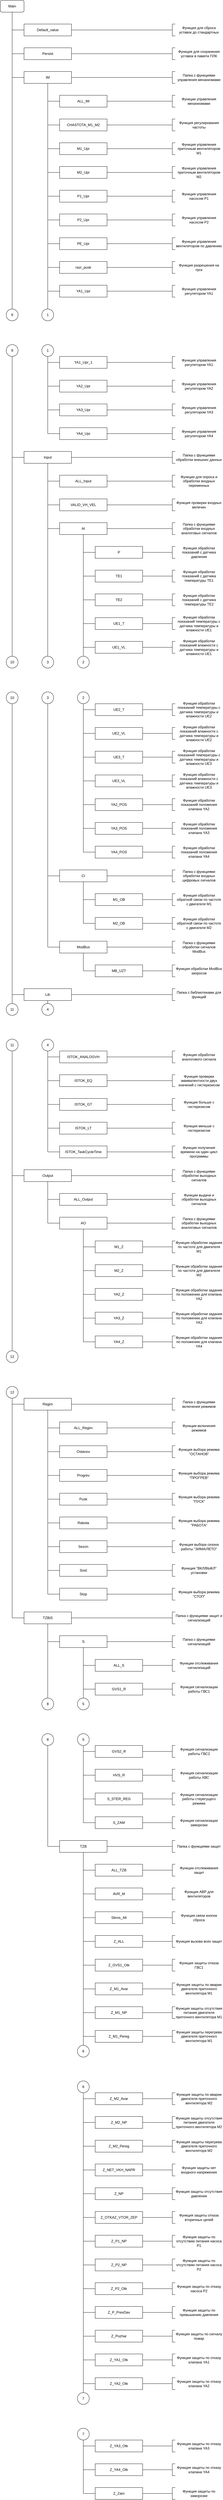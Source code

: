 <mxfile version="24.7.17">
  <diagram name="Страница — 1" id="aamezZmQvxMuSM1Q3HjA">
    <mxGraphModel dx="2300" dy="1230" grid="1" gridSize="10" guides="1" tooltips="1" connect="1" arrows="1" fold="1" page="1" pageScale="1" pageWidth="827" pageHeight="1169" math="0" shadow="0">
      <root>
        <mxCell id="0" />
        <mxCell id="1" parent="0" />
        <mxCell id="TYpOMYwneC-1" value="Main" style="rounded=1;whiteSpace=wrap;html=1;" parent="1" vertex="1">
          <mxGeometry x="40" y="40" width="80" height="40" as="geometry" />
        </mxCell>        <mxCell id="TYpOMYwneC-2" value="Default_value" style="rounded=0;whiteSpace=wrap;html=1;" parent="1" vertex="1">
          <mxGeometry x="120" y="120" width="160" height="40" as="geometry" />
        </mxCell>        <mxCell id="TYpOMYwneC-3" value="" style="rounded=0;whiteSpace=wrap;html=1;" parent="1" vertex="1">
          <mxGeometry x="620" y="120" width="40" height="40" as="geometry" />
        </mxCell>        <mxCell id="TYpOMYwneC-4" value="Функция для сброса уставок до стандартных" style="text;html=1;align=center;verticalAlign=middle;whiteSpace=wrap;rounded=0;strokeColor=none;fillColor=default;" vertex="1" parent="1">
          <mxGeometry x="630" y="119" width="160" height="42" as="geometry" />
        </mxCell>        <mxCell id="TYpOMYwneC-5" value="" style="endArrow=none;html=1;rounded=0;" edge="1" parent="1">
          <mxGeometry width="50" height="50" relative="1" as="geometry">
            <mxPoint x="80" y="140" as="sourcePoint" />
            <mxPoint x="120" y="140" as="targetPoint" />
          </mxGeometry>
        </mxCell>        <mxCell id="TYpOMYwneC-6" value="" style="endArrow=none;html=1;rounded=0;" edge="1" parent="1">
          <mxGeometry width="50" height="50" relative="1" as="geometry">
            <mxPoint x="280" y="140" as="sourcePoint" />
            <mxPoint x="620" y="140" as="targetPoint" />
          </mxGeometry>
        </mxCell>        <mxCell id="TYpOMYwneC-7" value="Persist" style="rounded=0;whiteSpace=wrap;html=1;" parent="1" vertex="1">
          <mxGeometry x="120" y="200" width="160" height="40" as="geometry" />
        </mxCell>        <mxCell id="TYpOMYwneC-8" value="" style="rounded=0;whiteSpace=wrap;html=1;" parent="1" vertex="1">
          <mxGeometry x="620" y="200" width="40" height="40" as="geometry" />
        </mxCell>        <mxCell id="TYpOMYwneC-9" value="Функция для сохранения уставок в памяти ПЛК" style="text;html=1;align=center;verticalAlign=middle;whiteSpace=wrap;rounded=0;strokeColor=none;fillColor=default;" vertex="1" parent="1">
          <mxGeometry x="630" y="199" width="160" height="42" as="geometry" />
        </mxCell>        <mxCell id="TYpOMYwneC-10" value="" style="endArrow=none;html=1;rounded=0;" edge="1" parent="1">
          <mxGeometry width="50" height="50" relative="1" as="geometry">
            <mxPoint x="80" y="220" as="sourcePoint" />
            <mxPoint x="120" y="220" as="targetPoint" />
          </mxGeometry>
        </mxCell>        <mxCell id="TYpOMYwneC-11" value="" style="endArrow=none;html=1;rounded=0;" edge="1" parent="1">
          <mxGeometry width="50" height="50" relative="1" as="geometry">
            <mxPoint x="280" y="220" as="sourcePoint" />
            <mxPoint x="620" y="220" as="targetPoint" />
          </mxGeometry>
        </mxCell>        <mxCell id="TYpOMYwneC-12" value="IM" style="rounded=0;whiteSpace=wrap;html=1;" parent="1" vertex="1">
          <mxGeometry x="120" y="280" width="160" height="40" as="geometry" />
        </mxCell>        <mxCell id="TYpOMYwneC-13" value="" style="rounded=0;whiteSpace=wrap;html=1;" parent="1" vertex="1">
          <mxGeometry x="620" y="280" width="40" height="40" as="geometry" />
        </mxCell>        <mxCell id="TYpOMYwneC-14" value="Папка с функциями управления механизмами" style="text;html=1;align=center;verticalAlign=middle;whiteSpace=wrap;rounded=0;strokeColor=none;fillColor=default;" vertex="1" parent="1">
          <mxGeometry x="630" y="279" width="160" height="42" as="geometry" />
        </mxCell>        <mxCell id="TYpOMYwneC-15" value="" style="endArrow=none;html=1;rounded=0;" edge="1" parent="1">
          <mxGeometry width="50" height="50" relative="1" as="geometry">
            <mxPoint x="80" y="300" as="sourcePoint" />
            <mxPoint x="120" y="300" as="targetPoint" />
          </mxGeometry>
        </mxCell>        <mxCell id="TYpOMYwneC-16" value="" style="endArrow=none;html=1;rounded=0;" edge="1" parent="1">
          <mxGeometry width="50" height="50" relative="1" as="geometry">
            <mxPoint x="280" y="300" as="sourcePoint" />
            <mxPoint x="620" y="300" as="targetPoint" />
          </mxGeometry>
        </mxCell>        <mxCell id="TYpOMYwneC-17" value="ALL_IM" style="rounded=0;whiteSpace=wrap;html=1;" parent="1" vertex="1">
          <mxGeometry x="240" y="360" width="160" height="40" as="geometry" />
        </mxCell>        <mxCell id="TYpOMYwneC-18" value="" style="rounded=0;whiteSpace=wrap;html=1;" parent="1" vertex="1">
          <mxGeometry x="620" y="360" width="40" height="40" as="geometry" />
        </mxCell>        <mxCell id="TYpOMYwneC-19" value="Функции управления механизмами" style="text;html=1;align=center;verticalAlign=middle;whiteSpace=wrap;rounded=0;strokeColor=none;fillColor=default;" vertex="1" parent="1">
          <mxGeometry x="630" y="359" width="160" height="42" as="geometry" />
        </mxCell>        <mxCell id="TYpOMYwneC-20" value="" style="endArrow=none;html=1;rounded=0;" edge="1" parent="1">
          <mxGeometry width="50" height="50" relative="1" as="geometry">
            <mxPoint x="200" y="380" as="sourcePoint" />
            <mxPoint x="240" y="380" as="targetPoint" />
          </mxGeometry>
        </mxCell>        <mxCell id="TYpOMYwneC-21" value="" style="endArrow=none;html=1;rounded=0;" edge="1" parent="1">
          <mxGeometry width="50" height="50" relative="1" as="geometry">
            <mxPoint x="400" y="380" as="sourcePoint" />
            <mxPoint x="620" y="380" as="targetPoint" />
          </mxGeometry>
        </mxCell>        <mxCell id="TYpOMYwneC-22" value="CHASTOTA_M1_M2" style="rounded=0;whiteSpace=wrap;html=1;" parent="1" vertex="1">
          <mxGeometry x="240" y="440" width="160" height="40" as="geometry" />
        </mxCell>        <mxCell id="TYpOMYwneC-23" value="" style="rounded=0;whiteSpace=wrap;html=1;" parent="1" vertex="1">
          <mxGeometry x="620" y="440" width="40" height="40" as="geometry" />
        </mxCell>        <mxCell id="TYpOMYwneC-24" value="Функция регулирования частоты" style="text;html=1;align=center;verticalAlign=middle;whiteSpace=wrap;rounded=0;strokeColor=none;fillColor=default;" vertex="1" parent="1">
          <mxGeometry x="630" y="439" width="160" height="42" as="geometry" />
        </mxCell>        <mxCell id="TYpOMYwneC-25" value="" style="endArrow=none;html=1;rounded=0;" edge="1" parent="1">
          <mxGeometry width="50" height="50" relative="1" as="geometry">
            <mxPoint x="200" y="460" as="sourcePoint" />
            <mxPoint x="240" y="460" as="targetPoint" />
          </mxGeometry>
        </mxCell>        <mxCell id="TYpOMYwneC-26" value="" style="endArrow=none;html=1;rounded=0;" edge="1" parent="1">
          <mxGeometry width="50" height="50" relative="1" as="geometry">
            <mxPoint x="400" y="460" as="sourcePoint" />
            <mxPoint x="620" y="460" as="targetPoint" />
          </mxGeometry>
        </mxCell>        <mxCell id="TYpOMYwneC-27" value="M1_Upr" style="rounded=0;whiteSpace=wrap;html=1;" parent="1" vertex="1">
          <mxGeometry x="240" y="520" width="160" height="40" as="geometry" />
        </mxCell>        <mxCell id="TYpOMYwneC-28" value="" style="rounded=0;whiteSpace=wrap;html=1;" parent="1" vertex="1">
          <mxGeometry x="620" y="520" width="40" height="40" as="geometry" />
        </mxCell>        <mxCell id="TYpOMYwneC-29" value="Функция управления приточным вентилятором M1" style="text;html=1;align=center;verticalAlign=middle;whiteSpace=wrap;rounded=0;strokeColor=none;fillColor=default;" vertex="1" parent="1">
          <mxGeometry x="630" y="519" width="160" height="42" as="geometry" />
        </mxCell>        <mxCell id="TYpOMYwneC-30" value="" style="endArrow=none;html=1;rounded=0;" edge="1" parent="1">
          <mxGeometry width="50" height="50" relative="1" as="geometry">
            <mxPoint x="200" y="540" as="sourcePoint" />
            <mxPoint x="240" y="540" as="targetPoint" />
          </mxGeometry>
        </mxCell>        <mxCell id="TYpOMYwneC-31" value="" style="endArrow=none;html=1;rounded=0;" edge="1" parent="1">
          <mxGeometry width="50" height="50" relative="1" as="geometry">
            <mxPoint x="400" y="540" as="sourcePoint" />
            <mxPoint x="620" y="540" as="targetPoint" />
          </mxGeometry>
        </mxCell>        <mxCell id="TYpOMYwneC-32" value="M2_Upr" style="rounded=0;whiteSpace=wrap;html=1;" parent="1" vertex="1">
          <mxGeometry x="240" y="600" width="160" height="40" as="geometry" />
        </mxCell>        <mxCell id="TYpOMYwneC-33" value="" style="rounded=0;whiteSpace=wrap;html=1;" parent="1" vertex="1">
          <mxGeometry x="620" y="600" width="40" height="40" as="geometry" />
        </mxCell>        <mxCell id="TYpOMYwneC-34" value="Функция управления приточным вентилятором M2" style="text;html=1;align=center;verticalAlign=middle;whiteSpace=wrap;rounded=0;strokeColor=none;fillColor=default;" vertex="1" parent="1">
          <mxGeometry x="630" y="599" width="160" height="42" as="geometry" />
        </mxCell>        <mxCell id="TYpOMYwneC-35" value="" style="endArrow=none;html=1;rounded=0;" edge="1" parent="1">
          <mxGeometry width="50" height="50" relative="1" as="geometry">
            <mxPoint x="200" y="620" as="sourcePoint" />
            <mxPoint x="240" y="620" as="targetPoint" />
          </mxGeometry>
        </mxCell>        <mxCell id="TYpOMYwneC-36" value="" style="endArrow=none;html=1;rounded=0;" edge="1" parent="1">
          <mxGeometry width="50" height="50" relative="1" as="geometry">
            <mxPoint x="400" y="620" as="sourcePoint" />
            <mxPoint x="620" y="620" as="targetPoint" />
          </mxGeometry>
        </mxCell>        <mxCell id="TYpOMYwneC-37" value="P1_Upr" style="rounded=0;whiteSpace=wrap;html=1;" parent="1" vertex="1">
          <mxGeometry x="240" y="680" width="160" height="40" as="geometry" />
        </mxCell>        <mxCell id="TYpOMYwneC-38" value="" style="rounded=0;whiteSpace=wrap;html=1;" parent="1" vertex="1">
          <mxGeometry x="620" y="680" width="40" height="40" as="geometry" />
        </mxCell>        <mxCell id="TYpOMYwneC-39" value="Функция управления насосом P1" style="text;html=1;align=center;verticalAlign=middle;whiteSpace=wrap;rounded=0;strokeColor=none;fillColor=default;" vertex="1" parent="1">
          <mxGeometry x="630" y="679" width="160" height="42" as="geometry" />
        </mxCell>        <mxCell id="TYpOMYwneC-40" value="" style="endArrow=none;html=1;rounded=0;" edge="1" parent="1">
          <mxGeometry width="50" height="50" relative="1" as="geometry">
            <mxPoint x="200" y="700" as="sourcePoint" />
            <mxPoint x="240" y="700" as="targetPoint" />
          </mxGeometry>
        </mxCell>        <mxCell id="TYpOMYwneC-41" value="" style="endArrow=none;html=1;rounded=0;" edge="1" parent="1">
          <mxGeometry width="50" height="50" relative="1" as="geometry">
            <mxPoint x="400" y="700" as="sourcePoint" />
            <mxPoint x="620" y="700" as="targetPoint" />
          </mxGeometry>
        </mxCell>        <mxCell id="TYpOMYwneC-42" value="P2_Upr" style="rounded=0;whiteSpace=wrap;html=1;" parent="1" vertex="1">
          <mxGeometry x="240" y="760" width="160" height="40" as="geometry" />
        </mxCell>        <mxCell id="TYpOMYwneC-43" value="" style="rounded=0;whiteSpace=wrap;html=1;" parent="1" vertex="1">
          <mxGeometry x="620" y="760" width="40" height="40" as="geometry" />
        </mxCell>        <mxCell id="TYpOMYwneC-44" value="Функция управления насосом P2" style="text;html=1;align=center;verticalAlign=middle;whiteSpace=wrap;rounded=0;strokeColor=none;fillColor=default;" vertex="1" parent="1">
          <mxGeometry x="630" y="759" width="160" height="42" as="geometry" />
        </mxCell>        <mxCell id="TYpOMYwneC-45" value="" style="endArrow=none;html=1;rounded=0;" edge="1" parent="1">
          <mxGeometry width="50" height="50" relative="1" as="geometry">
            <mxPoint x="200" y="780" as="sourcePoint" />
            <mxPoint x="240" y="780" as="targetPoint" />
          </mxGeometry>
        </mxCell>        <mxCell id="TYpOMYwneC-46" value="" style="endArrow=none;html=1;rounded=0;" edge="1" parent="1">
          <mxGeometry width="50" height="50" relative="1" as="geometry">
            <mxPoint x="400" y="780" as="sourcePoint" />
            <mxPoint x="620" y="780" as="targetPoint" />
          </mxGeometry>
        </mxCell>        <mxCell id="TYpOMYwneC-47" value="PE_Upr" style="rounded=0;whiteSpace=wrap;html=1;" parent="1" vertex="1">
          <mxGeometry x="240" y="840" width="160" height="40" as="geometry" />
        </mxCell>        <mxCell id="TYpOMYwneC-48" value="" style="rounded=0;whiteSpace=wrap;html=1;" parent="1" vertex="1">
          <mxGeometry x="620" y="840" width="40" height="40" as="geometry" />
        </mxCell>        <mxCell id="TYpOMYwneC-49" value="Функция управления вентилятором по давлению" style="text;html=1;align=center;verticalAlign=middle;whiteSpace=wrap;rounded=0;strokeColor=none;fillColor=default;" vertex="1" parent="1">
          <mxGeometry x="630" y="839" width="160" height="42" as="geometry" />
        </mxCell>        <mxCell id="TYpOMYwneC-50" value="" style="endArrow=none;html=1;rounded=0;" edge="1" parent="1">
          <mxGeometry width="50" height="50" relative="1" as="geometry">
            <mxPoint x="200" y="860" as="sourcePoint" />
            <mxPoint x="240" y="860" as="targetPoint" />
          </mxGeometry>
        </mxCell>        <mxCell id="TYpOMYwneC-51" value="" style="endArrow=none;html=1;rounded=0;" edge="1" parent="1">
          <mxGeometry width="50" height="50" relative="1" as="geometry">
            <mxPoint x="400" y="860" as="sourcePoint" />
            <mxPoint x="620" y="860" as="targetPoint" />
          </mxGeometry>
        </mxCell>        <mxCell id="TYpOMYwneC-52" value="razr_pusk" style="rounded=0;whiteSpace=wrap;html=1;" parent="1" vertex="1">
          <mxGeometry x="240" y="920" width="160" height="40" as="geometry" />
        </mxCell>        <mxCell id="TYpOMYwneC-53" value="" style="rounded=0;whiteSpace=wrap;html=1;" parent="1" vertex="1">
          <mxGeometry x="620" y="920" width="40" height="40" as="geometry" />
        </mxCell>        <mxCell id="TYpOMYwneC-54" value="Функция разрешения на пуск" style="text;html=1;align=center;verticalAlign=middle;whiteSpace=wrap;rounded=0;strokeColor=none;fillColor=default;" vertex="1" parent="1">
          <mxGeometry x="630" y="919" width="160" height="42" as="geometry" />
        </mxCell>        <mxCell id="TYpOMYwneC-55" value="" style="endArrow=none;html=1;rounded=0;" edge="1" parent="1">
          <mxGeometry width="50" height="50" relative="1" as="geometry">
            <mxPoint x="200" y="940" as="sourcePoint" />
            <mxPoint x="240" y="940" as="targetPoint" />
          </mxGeometry>
        </mxCell>        <mxCell id="TYpOMYwneC-56" value="" style="endArrow=none;html=1;rounded=0;" edge="1" parent="1">
          <mxGeometry width="50" height="50" relative="1" as="geometry">
            <mxPoint x="400" y="940" as="sourcePoint" />
            <mxPoint x="620" y="940" as="targetPoint" />
          </mxGeometry>
        </mxCell>        <mxCell id="TYpOMYwneC-57" value="YA1_Upr" style="rounded=0;whiteSpace=wrap;html=1;" parent="1" vertex="1">
          <mxGeometry x="240" y="1000" width="160" height="40" as="geometry" />
        </mxCell>        <mxCell id="TYpOMYwneC-58" value="" style="rounded=0;whiteSpace=wrap;html=1;" parent="1" vertex="1">
          <mxGeometry x="620" y="1000" width="40" height="40" as="geometry" />
        </mxCell>        <mxCell id="TYpOMYwneC-59" value="Функция управления регулятором YA1" style="text;html=1;align=center;verticalAlign=middle;whiteSpace=wrap;rounded=0;strokeColor=none;fillColor=default;" vertex="1" parent="1">
          <mxGeometry x="630" y="999" width="160" height="42" as="geometry" />
        </mxCell>        <mxCell id="TYpOMYwneC-60" value="" style="endArrow=none;html=1;rounded=0;" edge="1" parent="1">
          <mxGeometry width="50" height="50" relative="1" as="geometry">
            <mxPoint x="200" y="1020" as="sourcePoint" />
            <mxPoint x="240" y="1020" as="targetPoint" />
          </mxGeometry>
        </mxCell>        <mxCell id="TYpOMYwneC-61" value="" style="endArrow=none;html=1;rounded=0;" edge="1" parent="1">
          <mxGeometry width="50" height="50" relative="1" as="geometry">
            <mxPoint x="400" y="1020" as="sourcePoint" />
            <mxPoint x="620" y="1020" as="targetPoint" />
          </mxGeometry>
        </mxCell>        <mxCell id="TYpOMYwneC-62" value="YA1_Upr_1" style="rounded=0;whiteSpace=wrap;html=1;" parent="1" vertex="1">
          <mxGeometry x="240" y="1240" width="160" height="40" as="geometry" />
        </mxCell>        <mxCell id="TYpOMYwneC-63" value="" style="rounded=0;whiteSpace=wrap;html=1;" parent="1" vertex="1">
          <mxGeometry x="620" y="1240" width="40" height="40" as="geometry" />
        </mxCell>        <mxCell id="TYpOMYwneC-64" value="Функция управления регулятором YA1" style="text;html=1;align=center;verticalAlign=middle;whiteSpace=wrap;rounded=0;strokeColor=none;fillColor=default;" vertex="1" parent="1">
          <mxGeometry x="630" y="1239" width="160" height="42" as="geometry" />
        </mxCell>        <mxCell id="TYpOMYwneC-65" value="" style="endArrow=none;html=1;rounded=0;" edge="1" parent="1">
          <mxGeometry width="50" height="50" relative="1" as="geometry">
            <mxPoint x="200" y="1260" as="sourcePoint" />
            <mxPoint x="240" y="1260" as="targetPoint" />
          </mxGeometry>
        </mxCell>        <mxCell id="TYpOMYwneC-66" value="" style="endArrow=none;html=1;rounded=0;" edge="1" parent="1">
          <mxGeometry width="50" height="50" relative="1" as="geometry">
            <mxPoint x="400" y="1260" as="sourcePoint" />
            <mxPoint x="620" y="1260" as="targetPoint" />
          </mxGeometry>
        </mxCell>        <mxCell id="TYpOMYwneC-67" value="YA2_Upr" style="rounded=0;whiteSpace=wrap;html=1;" parent="1" vertex="1">
          <mxGeometry x="240" y="1320" width="160" height="40" as="geometry" />
        </mxCell>        <mxCell id="TYpOMYwneC-68" value="" style="rounded=0;whiteSpace=wrap;html=1;" parent="1" vertex="1">
          <mxGeometry x="620" y="1320" width="40" height="40" as="geometry" />
        </mxCell>        <mxCell id="TYpOMYwneC-69" value="Функция управления регулятором YA2" style="text;html=1;align=center;verticalAlign=middle;whiteSpace=wrap;rounded=0;strokeColor=none;fillColor=default;" vertex="1" parent="1">
          <mxGeometry x="630" y="1319" width="160" height="42" as="geometry" />
        </mxCell>        <mxCell id="TYpOMYwneC-70" value="" style="endArrow=none;html=1;rounded=0;" edge="1" parent="1">
          <mxGeometry width="50" height="50" relative="1" as="geometry">
            <mxPoint x="200" y="1340" as="sourcePoint" />
            <mxPoint x="240" y="1340" as="targetPoint" />
          </mxGeometry>
        </mxCell>        <mxCell id="TYpOMYwneC-71" value="" style="endArrow=none;html=1;rounded=0;" edge="1" parent="1">
          <mxGeometry width="50" height="50" relative="1" as="geometry">
            <mxPoint x="400" y="1340" as="sourcePoint" />
            <mxPoint x="620" y="1340" as="targetPoint" />
          </mxGeometry>
        </mxCell>        <mxCell id="TYpOMYwneC-72" value="YA3_Upr" style="rounded=0;whiteSpace=wrap;html=1;" parent="1" vertex="1">
          <mxGeometry x="240" y="1400" width="160" height="40" as="geometry" />
        </mxCell>        <mxCell id="TYpOMYwneC-73" value="" style="rounded=0;whiteSpace=wrap;html=1;" parent="1" vertex="1">
          <mxGeometry x="620" y="1400" width="40" height="40" as="geometry" />
        </mxCell>        <mxCell id="TYpOMYwneC-74" value="Функция управления регулятором YA3" style="text;html=1;align=center;verticalAlign=middle;whiteSpace=wrap;rounded=0;strokeColor=none;fillColor=default;" vertex="1" parent="1">
          <mxGeometry x="630" y="1399" width="160" height="42" as="geometry" />
        </mxCell>        <mxCell id="TYpOMYwneC-75" value="" style="endArrow=none;html=1;rounded=0;" edge="1" parent="1">
          <mxGeometry width="50" height="50" relative="1" as="geometry">
            <mxPoint x="200" y="1420" as="sourcePoint" />
            <mxPoint x="240" y="1420" as="targetPoint" />
          </mxGeometry>
        </mxCell>        <mxCell id="TYpOMYwneC-76" value="" style="endArrow=none;html=1;rounded=0;" edge="1" parent="1">
          <mxGeometry width="50" height="50" relative="1" as="geometry">
            <mxPoint x="400" y="1420" as="sourcePoint" />
            <mxPoint x="620" y="1420" as="targetPoint" />
          </mxGeometry>
        </mxCell>        <mxCell id="TYpOMYwneC-77" value="YA4_Upr" style="rounded=0;whiteSpace=wrap;html=1;" parent="1" vertex="1">
          <mxGeometry x="240" y="1480" width="160" height="40" as="geometry" />
        </mxCell>        <mxCell id="TYpOMYwneC-78" value="" style="rounded=0;whiteSpace=wrap;html=1;" parent="1" vertex="1">
          <mxGeometry x="620" y="1480" width="40" height="40" as="geometry" />
        </mxCell>        <mxCell id="TYpOMYwneC-79" value="Функция управления регулятором YA4" style="text;html=1;align=center;verticalAlign=middle;whiteSpace=wrap;rounded=0;strokeColor=none;fillColor=default;" vertex="1" parent="1">
          <mxGeometry x="630" y="1479" width="160" height="42" as="geometry" />
        </mxCell>        <mxCell id="TYpOMYwneC-80" value="" style="endArrow=none;html=1;rounded=0;" edge="1" parent="1">
          <mxGeometry width="50" height="50" relative="1" as="geometry">
            <mxPoint x="200" y="1500" as="sourcePoint" />
            <mxPoint x="240" y="1500" as="targetPoint" />
          </mxGeometry>
        </mxCell>        <mxCell id="TYpOMYwneC-81" value="" style="endArrow=none;html=1;rounded=0;" edge="1" parent="1">
          <mxGeometry width="50" height="50" relative="1" as="geometry">
            <mxPoint x="400" y="1500" as="sourcePoint" />
            <mxPoint x="620" y="1500" as="targetPoint" />
          </mxGeometry>
        </mxCell>        <mxCell id="TYpOMYwneC-82" value="" style="endArrow=none;html=1;rounded=0;" edge="1" parent="1">
          <mxGeometry width="50" height="50" relative="1" as="geometry">
            <mxPoint x="200" y="320" as="sourcePoint" />
            <mxPoint x="200" y="1080" as="targetPoint" />
          </mxGeometry>
        </mxCell>        <mxCell id="TYpOMYwneC-83" value="1" style="ellipse;whiteSpace=wrap;html=1;aspect=fixed;" vertex="1" parent="1">
          <mxGeometry x="180" y="1080" width="40" height="40" as="geometry" />
        </mxCell>        <mxCell id="TYpOMYwneC-84" value="1" style="ellipse;whiteSpace=wrap;html=1;aspect=fixed;" vertex="1" parent="1">
          <mxGeometry x="180" y="1200" width="40" height="40" as="geometry" />
        </mxCell>        <mxCell id="TYpOMYwneC-85" value="" style="endArrow=none;html=1;rounded=0;" edge="1" parent="1">
          <mxGeometry width="50" height="50" relative="1" as="geometry">
            <mxPoint x="200" y="1240" as="sourcePoint" />
            <mxPoint x="200" y="1500" as="targetPoint" />
          </mxGeometry>
        </mxCell>        <mxCell id="TYpOMYwneC-86" value="Input" style="rounded=0;whiteSpace=wrap;html=1;" parent="1" vertex="1">
          <mxGeometry x="120" y="1560" width="160" height="40" as="geometry" />
        </mxCell>        <mxCell id="TYpOMYwneC-87" value="" style="rounded=0;whiteSpace=wrap;html=1;" parent="1" vertex="1">
          <mxGeometry x="620" y="1560" width="40" height="40" as="geometry" />
        </mxCell>        <mxCell id="TYpOMYwneC-88" value="Папка с функциями обработки внешних данных" style="text;html=1;align=center;verticalAlign=middle;whiteSpace=wrap;rounded=0;strokeColor=none;fillColor=default;" vertex="1" parent="1">
          <mxGeometry x="630" y="1559" width="160" height="42" as="geometry" />
        </mxCell>        <mxCell id="TYpOMYwneC-89" value="" style="endArrow=none;html=1;rounded=0;" edge="1" parent="1">
          <mxGeometry width="50" height="50" relative="1" as="geometry">
            <mxPoint x="80" y="1580" as="sourcePoint" />
            <mxPoint x="120" y="1580" as="targetPoint" />
          </mxGeometry>
        </mxCell>        <mxCell id="TYpOMYwneC-90" value="" style="endArrow=none;html=1;rounded=0;" edge="1" parent="1">
          <mxGeometry width="50" height="50" relative="1" as="geometry">
            <mxPoint x="280" y="1580" as="sourcePoint" />
            <mxPoint x="620" y="1580" as="targetPoint" />
          </mxGeometry>
        </mxCell>        <mxCell id="TYpOMYwneC-91" value="ALL_Input" style="rounded=0;whiteSpace=wrap;html=1;" parent="1" vertex="1">
          <mxGeometry x="240" y="1640" width="160" height="40" as="geometry" />
        </mxCell>        <mxCell id="TYpOMYwneC-92" value="" style="rounded=0;whiteSpace=wrap;html=1;" parent="1" vertex="1">
          <mxGeometry x="620" y="1640" width="40" height="40" as="geometry" />
        </mxCell>        <mxCell id="TYpOMYwneC-93" value="Функции для опроса и обработки входных переменных" style="text;html=1;align=center;verticalAlign=middle;whiteSpace=wrap;rounded=0;strokeColor=none;fillColor=default;" vertex="1" parent="1">
          <mxGeometry x="630" y="1639" width="160" height="42" as="geometry" />
        </mxCell>        <mxCell id="TYpOMYwneC-94" value="" style="endArrow=none;html=1;rounded=0;" edge="1" parent="1">
          <mxGeometry width="50" height="50" relative="1" as="geometry">
            <mxPoint x="200" y="1660" as="sourcePoint" />
            <mxPoint x="240" y="1660" as="targetPoint" />
          </mxGeometry>
        </mxCell>        <mxCell id="TYpOMYwneC-95" value="" style="endArrow=none;html=1;rounded=0;" edge="1" parent="1">
          <mxGeometry width="50" height="50" relative="1" as="geometry">
            <mxPoint x="400" y="1660" as="sourcePoint" />
            <mxPoint x="620" y="1660" as="targetPoint" />
          </mxGeometry>
        </mxCell>        <mxCell id="TYpOMYwneC-96" value="VALID_VH_VEL" style="rounded=0;whiteSpace=wrap;html=1;" parent="1" vertex="1">
          <mxGeometry x="240" y="1720" width="160" height="40" as="geometry" />
        </mxCell>        <mxCell id="TYpOMYwneC-97" value="" style="rounded=0;whiteSpace=wrap;html=1;" parent="1" vertex="1">
          <mxGeometry x="620" y="1720" width="40" height="40" as="geometry" />
        </mxCell>        <mxCell id="TYpOMYwneC-98" value="Функция проверки входных величин" style="text;html=1;align=center;verticalAlign=middle;whiteSpace=wrap;rounded=0;strokeColor=none;fillColor=default;" vertex="1" parent="1">
          <mxGeometry x="630" y="1719" width="160" height="42" as="geometry" />
        </mxCell>        <mxCell id="TYpOMYwneC-99" value="" style="endArrow=none;html=1;rounded=0;" edge="1" parent="1">
          <mxGeometry width="50" height="50" relative="1" as="geometry">
            <mxPoint x="200" y="1740" as="sourcePoint" />
            <mxPoint x="240" y="1740" as="targetPoint" />
          </mxGeometry>
        </mxCell>        <mxCell id="TYpOMYwneC-100" value="" style="endArrow=none;html=1;rounded=0;" edge="1" parent="1">
          <mxGeometry width="50" height="50" relative="1" as="geometry">
            <mxPoint x="400" y="1740" as="sourcePoint" />
            <mxPoint x="620" y="1740" as="targetPoint" />
          </mxGeometry>
        </mxCell>        <mxCell id="TYpOMYwneC-101" value="AI" style="rounded=0;whiteSpace=wrap;html=1;" parent="1" vertex="1">
          <mxGeometry x="240" y="1800" width="160" height="40" as="geometry" />
        </mxCell>        <mxCell id="TYpOMYwneC-102" value="" style="rounded=0;whiteSpace=wrap;html=1;" parent="1" vertex="1">
          <mxGeometry x="620" y="1800" width="40" height="40" as="geometry" />
        </mxCell>        <mxCell id="TYpOMYwneC-103" value="Папка с функциями обработки входных аналоговых сигналов" style="text;html=1;align=center;verticalAlign=middle;whiteSpace=wrap;rounded=0;strokeColor=none;fillColor=default;" vertex="1" parent="1">
          <mxGeometry x="630" y="1799" width="160" height="42" as="geometry" />
        </mxCell>        <mxCell id="TYpOMYwneC-104" value="" style="endArrow=none;html=1;rounded=0;" edge="1" parent="1">
          <mxGeometry width="50" height="50" relative="1" as="geometry">
            <mxPoint x="200" y="1820" as="sourcePoint" />
            <mxPoint x="240" y="1820" as="targetPoint" />
          </mxGeometry>
        </mxCell>        <mxCell id="TYpOMYwneC-105" value="" style="endArrow=none;html=1;rounded=0;" edge="1" parent="1">
          <mxGeometry width="50" height="50" relative="1" as="geometry">
            <mxPoint x="400" y="1820" as="sourcePoint" />
            <mxPoint x="620" y="1820" as="targetPoint" />
          </mxGeometry>
        </mxCell>        <mxCell id="TYpOMYwneC-106" value="P" style="rounded=0;whiteSpace=wrap;html=1;" parent="1" vertex="1">
          <mxGeometry x="360" y="1880" width="160" height="40" as="geometry" />
        </mxCell>        <mxCell id="TYpOMYwneC-107" value="" style="rounded=0;whiteSpace=wrap;html=1;" parent="1" vertex="1">
          <mxGeometry x="620" y="1880" width="40" height="40" as="geometry" />
        </mxCell>        <mxCell id="TYpOMYwneC-108" value="Функция обработки показаний с датчика давления" style="text;html=1;align=center;verticalAlign=middle;whiteSpace=wrap;rounded=0;strokeColor=none;fillColor=default;" vertex="1" parent="1">
          <mxGeometry x="630" y="1879" width="160" height="42" as="geometry" />
        </mxCell>        <mxCell id="TYpOMYwneC-109" value="" style="endArrow=none;html=1;rounded=0;" edge="1" parent="1">
          <mxGeometry width="50" height="50" relative="1" as="geometry">
            <mxPoint x="320" y="1900" as="sourcePoint" />
            <mxPoint x="360" y="1900" as="targetPoint" />
          </mxGeometry>
        </mxCell>        <mxCell id="TYpOMYwneC-110" value="" style="endArrow=none;html=1;rounded=0;" edge="1" parent="1">
          <mxGeometry width="50" height="50" relative="1" as="geometry">
            <mxPoint x="520" y="1900" as="sourcePoint" />
            <mxPoint x="620" y="1900" as="targetPoint" />
          </mxGeometry>
        </mxCell>        <mxCell id="TYpOMYwneC-111" value="TE1" style="rounded=0;whiteSpace=wrap;html=1;" parent="1" vertex="1">
          <mxGeometry x="360" y="1960" width="160" height="40" as="geometry" />
        </mxCell>        <mxCell id="TYpOMYwneC-112" value="" style="rounded=0;whiteSpace=wrap;html=1;" parent="1" vertex="1">
          <mxGeometry x="620" y="1960" width="40" height="40" as="geometry" />
        </mxCell>        <mxCell id="TYpOMYwneC-113" value="Функция обработки показаний с датчика температуры TE1" style="text;html=1;align=center;verticalAlign=middle;whiteSpace=wrap;rounded=0;strokeColor=none;fillColor=default;" vertex="1" parent="1">
          <mxGeometry x="630" y="1959" width="160" height="42" as="geometry" />
        </mxCell>        <mxCell id="TYpOMYwneC-114" value="" style="endArrow=none;html=1;rounded=0;" edge="1" parent="1">
          <mxGeometry width="50" height="50" relative="1" as="geometry">
            <mxPoint x="320" y="1980" as="sourcePoint" />
            <mxPoint x="360" y="1980" as="targetPoint" />
          </mxGeometry>
        </mxCell>        <mxCell id="TYpOMYwneC-115" value="" style="endArrow=none;html=1;rounded=0;" edge="1" parent="1">
          <mxGeometry width="50" height="50" relative="1" as="geometry">
            <mxPoint x="520" y="1980" as="sourcePoint" />
            <mxPoint x="620" y="1980" as="targetPoint" />
          </mxGeometry>
        </mxCell>        <mxCell id="TYpOMYwneC-116" value="TE2" style="rounded=0;whiteSpace=wrap;html=1;" parent="1" vertex="1">
          <mxGeometry x="360" y="2040" width="160" height="40" as="geometry" />
        </mxCell>        <mxCell id="TYpOMYwneC-117" value="" style="rounded=0;whiteSpace=wrap;html=1;" parent="1" vertex="1">
          <mxGeometry x="620" y="2040" width="40" height="40" as="geometry" />
        </mxCell>        <mxCell id="TYpOMYwneC-118" value="Функция обработки показаний с датчика температуры TE2" style="text;html=1;align=center;verticalAlign=middle;whiteSpace=wrap;rounded=0;strokeColor=none;fillColor=default;" vertex="1" parent="1">
          <mxGeometry x="630" y="2039" width="160" height="42" as="geometry" />
        </mxCell>        <mxCell id="TYpOMYwneC-119" value="" style="endArrow=none;html=1;rounded=0;" edge="1" parent="1">
          <mxGeometry width="50" height="50" relative="1" as="geometry">
            <mxPoint x="320" y="2060" as="sourcePoint" />
            <mxPoint x="360" y="2060" as="targetPoint" />
          </mxGeometry>
        </mxCell>        <mxCell id="TYpOMYwneC-120" value="" style="endArrow=none;html=1;rounded=0;" edge="1" parent="1">
          <mxGeometry width="50" height="50" relative="1" as="geometry">
            <mxPoint x="520" y="2060" as="sourcePoint" />
            <mxPoint x="620" y="2060" as="targetPoint" />
          </mxGeometry>
        </mxCell>        <mxCell id="TYpOMYwneC-121" value="UE1_T" style="rounded=0;whiteSpace=wrap;html=1;" parent="1" vertex="1">
          <mxGeometry x="360" y="2120" width="160" height="40" as="geometry" />
        </mxCell>        <mxCell id="TYpOMYwneC-122" value="" style="rounded=0;whiteSpace=wrap;html=1;" parent="1" vertex="1">
          <mxGeometry x="620" y="2120" width="40" height="40" as="geometry" />
        </mxCell>        <mxCell id="TYpOMYwneC-123" value="Функция обработки показаний температуры с датчика температуры и влажности UE1" style="text;html=1;align=center;verticalAlign=middle;whiteSpace=wrap;rounded=0;strokeColor=none;fillColor=default;" vertex="1" parent="1">
          <mxGeometry x="630" y="2119" width="160" height="42" as="geometry" />
        </mxCell>        <mxCell id="TYpOMYwneC-124" value="" style="endArrow=none;html=1;rounded=0;" edge="1" parent="1">
          <mxGeometry width="50" height="50" relative="1" as="geometry">
            <mxPoint x="320" y="2140" as="sourcePoint" />
            <mxPoint x="360" y="2140" as="targetPoint" />
          </mxGeometry>
        </mxCell>        <mxCell id="TYpOMYwneC-125" value="" style="endArrow=none;html=1;rounded=0;" edge="1" parent="1">
          <mxGeometry width="50" height="50" relative="1" as="geometry">
            <mxPoint x="520" y="2140" as="sourcePoint" />
            <mxPoint x="620" y="2140" as="targetPoint" />
          </mxGeometry>
        </mxCell>        <mxCell id="TYpOMYwneC-126" value="UE1_VL" style="rounded=0;whiteSpace=wrap;html=1;" parent="1" vertex="1">
          <mxGeometry x="360" y="2200" width="160" height="40" as="geometry" />
        </mxCell>        <mxCell id="TYpOMYwneC-127" value="" style="rounded=0;whiteSpace=wrap;html=1;" parent="1" vertex="1">
          <mxGeometry x="620" y="2200" width="40" height="40" as="geometry" />
        </mxCell>        <mxCell id="TYpOMYwneC-128" value="Функция обработки показаний влажности с датчика температуры и влажности UE1" style="text;html=1;align=center;verticalAlign=middle;whiteSpace=wrap;rounded=0;strokeColor=none;fillColor=default;" vertex="1" parent="1">
          <mxGeometry x="630" y="2199" width="160" height="42" as="geometry" />
        </mxCell>        <mxCell id="TYpOMYwneC-129" value="" style="endArrow=none;html=1;rounded=0;" edge="1" parent="1">
          <mxGeometry width="50" height="50" relative="1" as="geometry">
            <mxPoint x="320" y="2220" as="sourcePoint" />
            <mxPoint x="360" y="2220" as="targetPoint" />
          </mxGeometry>
        </mxCell>        <mxCell id="TYpOMYwneC-130" value="" style="endArrow=none;html=1;rounded=0;" edge="1" parent="1">
          <mxGeometry width="50" height="50" relative="1" as="geometry">
            <mxPoint x="520" y="2220" as="sourcePoint" />
            <mxPoint x="620" y="2220" as="targetPoint" />
          </mxGeometry>
        </mxCell>        <mxCell id="TYpOMYwneC-131" value="UE2_T" style="rounded=0;whiteSpace=wrap;html=1;" parent="1" vertex="1">
          <mxGeometry x="360" y="2410" width="160" height="40" as="geometry" />
        </mxCell>        <mxCell id="TYpOMYwneC-132" value="" style="rounded=0;whiteSpace=wrap;html=1;" parent="1" vertex="1">
          <mxGeometry x="620" y="2410" width="40" height="40" as="geometry" />
        </mxCell>        <mxCell id="TYpOMYwneC-133" value="Функция обработки показаний температуры с датчика температуры и влажности UE2" style="text;html=1;align=center;verticalAlign=middle;whiteSpace=wrap;rounded=0;strokeColor=none;fillColor=default;" vertex="1" parent="1">
          <mxGeometry x="630" y="2409" width="160" height="42" as="geometry" />
        </mxCell>        <mxCell id="TYpOMYwneC-134" value="" style="endArrow=none;html=1;rounded=0;" edge="1" parent="1">
          <mxGeometry width="50" height="50" relative="1" as="geometry">
            <mxPoint x="320" y="2430" as="sourcePoint" />
            <mxPoint x="360" y="2430" as="targetPoint" />
          </mxGeometry>
        </mxCell>        <mxCell id="TYpOMYwneC-135" value="" style="endArrow=none;html=1;rounded=0;" edge="1" parent="1">
          <mxGeometry width="50" height="50" relative="1" as="geometry">
            <mxPoint x="520" y="2430" as="sourcePoint" />
            <mxPoint x="620" y="2430" as="targetPoint" />
          </mxGeometry>
        </mxCell>        <mxCell id="TYpOMYwneC-136" value="UE2_VL" style="rounded=0;whiteSpace=wrap;html=1;" parent="1" vertex="1">
          <mxGeometry x="360" y="2490" width="160" height="40" as="geometry" />
        </mxCell>        <mxCell id="TYpOMYwneC-137" value="" style="rounded=0;whiteSpace=wrap;html=1;" parent="1" vertex="1">
          <mxGeometry x="620" y="2490" width="40" height="40" as="geometry" />
        </mxCell>        <mxCell id="TYpOMYwneC-138" value="Функция обработки показаний влажности с датчика температуры и влажности UE2" style="text;html=1;align=center;verticalAlign=middle;whiteSpace=wrap;rounded=0;strokeColor=none;fillColor=default;" vertex="1" parent="1">
          <mxGeometry x="630" y="2489" width="160" height="42" as="geometry" />
        </mxCell>        <mxCell id="TYpOMYwneC-139" value="" style="endArrow=none;html=1;rounded=0;" edge="1" parent="1">
          <mxGeometry width="50" height="50" relative="1" as="geometry">
            <mxPoint x="320" y="2510" as="sourcePoint" />
            <mxPoint x="360" y="2510" as="targetPoint" />
          </mxGeometry>
        </mxCell>        <mxCell id="TYpOMYwneC-140" value="" style="endArrow=none;html=1;rounded=0;" edge="1" parent="1">
          <mxGeometry width="50" height="50" relative="1" as="geometry">
            <mxPoint x="520" y="2510" as="sourcePoint" />
            <mxPoint x="620" y="2510" as="targetPoint" />
          </mxGeometry>
        </mxCell>        <mxCell id="TYpOMYwneC-141" value="UE3_T" style="rounded=0;whiteSpace=wrap;html=1;" parent="1" vertex="1">
          <mxGeometry x="360" y="2570" width="160" height="40" as="geometry" />
        </mxCell>        <mxCell id="TYpOMYwneC-142" value="" style="rounded=0;whiteSpace=wrap;html=1;" parent="1" vertex="1">
          <mxGeometry x="620" y="2570" width="40" height="40" as="geometry" />
        </mxCell>        <mxCell id="TYpOMYwneC-143" value="Функция обработки показаний температуры с датчика температуры и влажности UE3" style="text;html=1;align=center;verticalAlign=middle;whiteSpace=wrap;rounded=0;strokeColor=none;fillColor=default;" vertex="1" parent="1">
          <mxGeometry x="630" y="2569" width="160" height="42" as="geometry" />
        </mxCell>        <mxCell id="TYpOMYwneC-144" value="" style="endArrow=none;html=1;rounded=0;" edge="1" parent="1">
          <mxGeometry width="50" height="50" relative="1" as="geometry">
            <mxPoint x="320" y="2590" as="sourcePoint" />
            <mxPoint x="360" y="2590" as="targetPoint" />
          </mxGeometry>
        </mxCell>        <mxCell id="TYpOMYwneC-145" value="" style="endArrow=none;html=1;rounded=0;" edge="1" parent="1">
          <mxGeometry width="50" height="50" relative="1" as="geometry">
            <mxPoint x="520" y="2590" as="sourcePoint" />
            <mxPoint x="620" y="2590" as="targetPoint" />
          </mxGeometry>
        </mxCell>        <mxCell id="TYpOMYwneC-146" value="UE3_VL" style="rounded=0;whiteSpace=wrap;html=1;" parent="1" vertex="1">
          <mxGeometry x="360" y="2650" width="160" height="40" as="geometry" />
        </mxCell>        <mxCell id="TYpOMYwneC-147" value="" style="rounded=0;whiteSpace=wrap;html=1;" parent="1" vertex="1">
          <mxGeometry x="620" y="2650" width="40" height="40" as="geometry" />
        </mxCell>        <mxCell id="TYpOMYwneC-148" value="Функция обработки показаний влажности с датчика температуры и влажности UE3" style="text;html=1;align=center;verticalAlign=middle;whiteSpace=wrap;rounded=0;strokeColor=none;fillColor=default;" vertex="1" parent="1">
          <mxGeometry x="630" y="2649" width="160" height="42" as="geometry" />
        </mxCell>        <mxCell id="TYpOMYwneC-149" value="" style="endArrow=none;html=1;rounded=0;" edge="1" parent="1">
          <mxGeometry width="50" height="50" relative="1" as="geometry">
            <mxPoint x="320" y="2670" as="sourcePoint" />
            <mxPoint x="360" y="2670" as="targetPoint" />
          </mxGeometry>
        </mxCell>        <mxCell id="TYpOMYwneC-150" value="" style="endArrow=none;html=1;rounded=0;" edge="1" parent="1">
          <mxGeometry width="50" height="50" relative="1" as="geometry">
            <mxPoint x="520" y="2670" as="sourcePoint" />
            <mxPoint x="620" y="2670" as="targetPoint" />
          </mxGeometry>
        </mxCell>        <mxCell id="TYpOMYwneC-151" value="YA2_POS" style="rounded=0;whiteSpace=wrap;html=1;" parent="1" vertex="1">
          <mxGeometry x="360" y="2730" width="160" height="40" as="geometry" />
        </mxCell>        <mxCell id="TYpOMYwneC-152" value="" style="rounded=0;whiteSpace=wrap;html=1;" parent="1" vertex="1">
          <mxGeometry x="620" y="2730" width="40" height="40" as="geometry" />
        </mxCell>        <mxCell id="TYpOMYwneC-153" value="Функция обработки показаний положения клапана YA2" style="text;html=1;align=center;verticalAlign=middle;whiteSpace=wrap;rounded=0;strokeColor=none;fillColor=default;" vertex="1" parent="1">
          <mxGeometry x="630" y="2729" width="160" height="42" as="geometry" />
        </mxCell>        <mxCell id="TYpOMYwneC-154" value="" style="endArrow=none;html=1;rounded=0;" edge="1" parent="1">
          <mxGeometry width="50" height="50" relative="1" as="geometry">
            <mxPoint x="320" y="2750" as="sourcePoint" />
            <mxPoint x="360" y="2750" as="targetPoint" />
          </mxGeometry>
        </mxCell>        <mxCell id="TYpOMYwneC-155" value="" style="endArrow=none;html=1;rounded=0;" edge="1" parent="1">
          <mxGeometry width="50" height="50" relative="1" as="geometry">
            <mxPoint x="520" y="2750" as="sourcePoint" />
            <mxPoint x="620" y="2750" as="targetPoint" />
          </mxGeometry>
        </mxCell>        <mxCell id="TYpOMYwneC-156" value="YA3_POS" style="rounded=0;whiteSpace=wrap;html=1;" parent="1" vertex="1">
          <mxGeometry x="360" y="2810" width="160" height="40" as="geometry" />
        </mxCell>        <mxCell id="TYpOMYwneC-157" value="" style="rounded=0;whiteSpace=wrap;html=1;" parent="1" vertex="1">
          <mxGeometry x="620" y="2810" width="40" height="40" as="geometry" />
        </mxCell>        <mxCell id="TYpOMYwneC-158" value="Функция обработки показаний положения клапана YA3" style="text;html=1;align=center;verticalAlign=middle;whiteSpace=wrap;rounded=0;strokeColor=none;fillColor=default;" vertex="1" parent="1">
          <mxGeometry x="630" y="2809" width="160" height="42" as="geometry" />
        </mxCell>        <mxCell id="TYpOMYwneC-159" value="" style="endArrow=none;html=1;rounded=0;" edge="1" parent="1">
          <mxGeometry width="50" height="50" relative="1" as="geometry">
            <mxPoint x="320" y="2830" as="sourcePoint" />
            <mxPoint x="360" y="2830" as="targetPoint" />
          </mxGeometry>
        </mxCell>        <mxCell id="TYpOMYwneC-160" value="" style="endArrow=none;html=1;rounded=0;" edge="1" parent="1">
          <mxGeometry width="50" height="50" relative="1" as="geometry">
            <mxPoint x="520" y="2830" as="sourcePoint" />
            <mxPoint x="620" y="2830" as="targetPoint" />
          </mxGeometry>
        </mxCell>        <mxCell id="TYpOMYwneC-161" value="YA4_POS" style="rounded=0;whiteSpace=wrap;html=1;" parent="1" vertex="1">
          <mxGeometry x="360" y="2890" width="160" height="40" as="geometry" />
        </mxCell>        <mxCell id="TYpOMYwneC-162" value="" style="rounded=0;whiteSpace=wrap;html=1;" parent="1" vertex="1">
          <mxGeometry x="620" y="2890" width="40" height="40" as="geometry" />
        </mxCell>        <mxCell id="TYpOMYwneC-163" value="Функция обработки показаний положения клапана YA4" style="text;html=1;align=center;verticalAlign=middle;whiteSpace=wrap;rounded=0;strokeColor=none;fillColor=default;" vertex="1" parent="1">
          <mxGeometry x="630" y="2889" width="160" height="42" as="geometry" />
        </mxCell>        <mxCell id="TYpOMYwneC-164" value="" style="endArrow=none;html=1;rounded=0;" edge="1" parent="1">
          <mxGeometry width="50" height="50" relative="1" as="geometry">
            <mxPoint x="320" y="2910" as="sourcePoint" />
            <mxPoint x="360" y="2910" as="targetPoint" />
          </mxGeometry>
        </mxCell>        <mxCell id="TYpOMYwneC-165" value="" style="endArrow=none;html=1;rounded=0;" edge="1" parent="1">
          <mxGeometry width="50" height="50" relative="1" as="geometry">
            <mxPoint x="520" y="2910" as="sourcePoint" />
            <mxPoint x="620" y="2910" as="targetPoint" />
          </mxGeometry>
        </mxCell>        <mxCell id="TYpOMYwneC-166" value="" style="endArrow=none;html=1;rounded=0;" edge="1" parent="1">
          <mxGeometry width="50" height="50" relative="1" as="geometry">
            <mxPoint x="320" y="1840" as="sourcePoint" />
            <mxPoint x="320" y="2250" as="targetPoint" />
          </mxGeometry>
        </mxCell>        <mxCell id="TYpOMYwneC-167" value="2" style="ellipse;whiteSpace=wrap;html=1;aspect=fixed;" vertex="1" parent="1">
          <mxGeometry x="300" y="2250" width="40" height="40" as="geometry" />
        </mxCell>        <mxCell id="TYpOMYwneC-168" value="2" style="ellipse;whiteSpace=wrap;html=1;aspect=fixed;" vertex="1" parent="1">
          <mxGeometry x="300" y="2370" width="40" height="40" as="geometry" />
        </mxCell>        <mxCell id="TYpOMYwneC-169" value="" style="endArrow=none;html=1;rounded=0;" edge="1" parent="1">
          <mxGeometry width="50" height="50" relative="1" as="geometry">
            <mxPoint x="320" y="2410" as="sourcePoint" />
            <mxPoint x="320" y="2910" as="targetPoint" />
          </mxGeometry>
        </mxCell>        <mxCell id="TYpOMYwneC-170" value="CI" style="rounded=0;whiteSpace=wrap;html=1;" parent="1" vertex="1">
          <mxGeometry x="240" y="2970" width="160" height="40" as="geometry" />
        </mxCell>        <mxCell id="TYpOMYwneC-171" value="" style="rounded=0;whiteSpace=wrap;html=1;" parent="1" vertex="1">
          <mxGeometry x="620" y="2970" width="40" height="40" as="geometry" />
        </mxCell>        <mxCell id="TYpOMYwneC-172" value="Папка с функциями обработки входных цифровых сигналов" style="text;html=1;align=center;verticalAlign=middle;whiteSpace=wrap;rounded=0;strokeColor=none;fillColor=default;" vertex="1" parent="1">
          <mxGeometry x="630" y="2969" width="160" height="42" as="geometry" />
        </mxCell>        <mxCell id="TYpOMYwneC-173" value="" style="endArrow=none;html=1;rounded=0;" edge="1" parent="1">
          <mxGeometry width="50" height="50" relative="1" as="geometry">
            <mxPoint x="200" y="2990" as="sourcePoint" />
            <mxPoint x="240" y="2990" as="targetPoint" />
          </mxGeometry>
        </mxCell>        <mxCell id="TYpOMYwneC-174" value="" style="endArrow=none;html=1;rounded=0;" edge="1" parent="1">
          <mxGeometry width="50" height="50" relative="1" as="geometry">
            <mxPoint x="400" y="2990" as="sourcePoint" />
            <mxPoint x="620" y="2990" as="targetPoint" />
          </mxGeometry>
        </mxCell>        <mxCell id="TYpOMYwneC-175" value="M1_OB" style="rounded=0;whiteSpace=wrap;html=1;" parent="1" vertex="1">
          <mxGeometry x="360" y="3050" width="160" height="40" as="geometry" />
        </mxCell>        <mxCell id="TYpOMYwneC-176" value="" style="rounded=0;whiteSpace=wrap;html=1;" parent="1" vertex="1">
          <mxGeometry x="620" y="3050" width="40" height="40" as="geometry" />
        </mxCell>        <mxCell id="TYpOMYwneC-177" value="Функция обработки обратной связи по частоте с двигателя M1" style="text;html=1;align=center;verticalAlign=middle;whiteSpace=wrap;rounded=0;strokeColor=none;fillColor=default;" vertex="1" parent="1">
          <mxGeometry x="630" y="3049" width="160" height="42" as="geometry" />
        </mxCell>        <mxCell id="TYpOMYwneC-178" value="" style="endArrow=none;html=1;rounded=0;" edge="1" parent="1">
          <mxGeometry width="50" height="50" relative="1" as="geometry">
            <mxPoint x="320" y="3070" as="sourcePoint" />
            <mxPoint x="360" y="3070" as="targetPoint" />
          </mxGeometry>
        </mxCell>        <mxCell id="TYpOMYwneC-179" value="" style="endArrow=none;html=1;rounded=0;" edge="1" parent="1">
          <mxGeometry width="50" height="50" relative="1" as="geometry">
            <mxPoint x="520" y="3070" as="sourcePoint" />
            <mxPoint x="620" y="3070" as="targetPoint" />
          </mxGeometry>
        </mxCell>        <mxCell id="TYpOMYwneC-180" value="M2_OB" style="rounded=0;whiteSpace=wrap;html=1;" parent="1" vertex="1">
          <mxGeometry x="360" y="3130" width="160" height="40" as="geometry" />
        </mxCell>        <mxCell id="TYpOMYwneC-181" value="" style="rounded=0;whiteSpace=wrap;html=1;" parent="1" vertex="1">
          <mxGeometry x="620" y="3130" width="40" height="40" as="geometry" />
        </mxCell>        <mxCell id="TYpOMYwneC-182" value="Функция обработки обратной связи по частоте с двигателя M2" style="text;html=1;align=center;verticalAlign=middle;whiteSpace=wrap;rounded=0;strokeColor=none;fillColor=default;" vertex="1" parent="1">
          <mxGeometry x="630" y="3129" width="160" height="42" as="geometry" />
        </mxCell>        <mxCell id="TYpOMYwneC-183" value="" style="endArrow=none;html=1;rounded=0;" edge="1" parent="1">
          <mxGeometry width="50" height="50" relative="1" as="geometry">
            <mxPoint x="320" y="3150" as="sourcePoint" />
            <mxPoint x="360" y="3150" as="targetPoint" />
          </mxGeometry>
        </mxCell>        <mxCell id="TYpOMYwneC-184" value="" style="endArrow=none;html=1;rounded=0;" edge="1" parent="1">
          <mxGeometry width="50" height="50" relative="1" as="geometry">
            <mxPoint x="520" y="3150" as="sourcePoint" />
            <mxPoint x="620" y="3150" as="targetPoint" />
          </mxGeometry>
        </mxCell>        <mxCell id="TYpOMYwneC-185" value="" style="endArrow=none;html=1;rounded=0;" edge="1" parent="1">
          <mxGeometry width="50" height="50" relative="1" as="geometry">
            <mxPoint x="320" y="3010" as="sourcePoint" />
            <mxPoint x="320" y="3150" as="targetPoint" />
          </mxGeometry>
        </mxCell>        <mxCell id="TYpOMYwneC-186" value="ModBus" style="rounded=0;whiteSpace=wrap;html=1;" parent="1" vertex="1">
          <mxGeometry x="240" y="3210" width="160" height="40" as="geometry" />
        </mxCell>        <mxCell id="TYpOMYwneC-187" value="" style="rounded=0;whiteSpace=wrap;html=1;" parent="1" vertex="1">
          <mxGeometry x="620" y="3210" width="40" height="40" as="geometry" />
        </mxCell>        <mxCell id="TYpOMYwneC-188" value="Папка с функциями обработки сигналов ModBus" style="text;html=1;align=center;verticalAlign=middle;whiteSpace=wrap;rounded=0;strokeColor=none;fillColor=default;" vertex="1" parent="1">
          <mxGeometry x="630" y="3209" width="160" height="42" as="geometry" />
        </mxCell>        <mxCell id="TYpOMYwneC-189" value="" style="endArrow=none;html=1;rounded=0;" edge="1" parent="1">
          <mxGeometry width="50" height="50" relative="1" as="geometry">
            <mxPoint x="200" y="3230" as="sourcePoint" />
            <mxPoint x="240" y="3230" as="targetPoint" />
          </mxGeometry>
        </mxCell>        <mxCell id="TYpOMYwneC-190" value="" style="endArrow=none;html=1;rounded=0;" edge="1" parent="1">
          <mxGeometry width="50" height="50" relative="1" as="geometry">
            <mxPoint x="400" y="3230" as="sourcePoint" />
            <mxPoint x="620" y="3230" as="targetPoint" />
          </mxGeometry>
        </mxCell>        <mxCell id="TYpOMYwneC-191" value="MB_UZT" style="rounded=0;whiteSpace=wrap;html=1;" parent="1" vertex="1">
          <mxGeometry x="360" y="3290" width="160" height="40" as="geometry" />
        </mxCell>        <mxCell id="TYpOMYwneC-192" value="" style="rounded=0;whiteSpace=wrap;html=1;" parent="1" vertex="1">
          <mxGeometry x="620" y="3290" width="40" height="40" as="geometry" />
        </mxCell>        <mxCell id="TYpOMYwneC-193" value="Функция обработки ModBus запросов" style="text;html=1;align=center;verticalAlign=middle;whiteSpace=wrap;rounded=0;strokeColor=none;fillColor=default;" vertex="1" parent="1">
          <mxGeometry x="630" y="3289" width="160" height="42" as="geometry" />
        </mxCell>        <mxCell id="TYpOMYwneC-194" value="" style="endArrow=none;html=1;rounded=0;" edge="1" parent="1">
          <mxGeometry width="50" height="50" relative="1" as="geometry">
            <mxPoint x="320" y="3310" as="sourcePoint" />
            <mxPoint x="360" y="3310" as="targetPoint" />
          </mxGeometry>
        </mxCell>        <mxCell id="TYpOMYwneC-195" value="" style="endArrow=none;html=1;rounded=0;" edge="1" parent="1">
          <mxGeometry width="50" height="50" relative="1" as="geometry">
            <mxPoint x="520" y="3310" as="sourcePoint" />
            <mxPoint x="620" y="3310" as="targetPoint" />
          </mxGeometry>
        </mxCell>        <mxCell id="TYpOMYwneC-196" value="" style="endArrow=none;html=1;rounded=0;" edge="1" parent="1">
          <mxGeometry width="50" height="50" relative="1" as="geometry">
            <mxPoint x="320" y="3250" as="sourcePoint" />
            <mxPoint x="320" y="3310" as="targetPoint" />
          </mxGeometry>
        </mxCell>        <mxCell id="TYpOMYwneC-197" value="" style="endArrow=none;html=1;rounded=0;" edge="1" parent="1">
          <mxGeometry width="50" height="50" relative="1" as="geometry">
            <mxPoint x="200" y="1600" as="sourcePoint" />
            <mxPoint x="200" y="2250" as="targetPoint" />
          </mxGeometry>
        </mxCell>        <mxCell id="TYpOMYwneC-198" value="3" style="ellipse;whiteSpace=wrap;html=1;aspect=fixed;" vertex="1" parent="1">
          <mxGeometry x="180" y="2250" width="40" height="40" as="geometry" />
        </mxCell>        <mxCell id="TYpOMYwneC-199" value="3" style="ellipse;whiteSpace=wrap;html=1;aspect=fixed;" vertex="1" parent="1">
          <mxGeometry x="180" y="2370" width="40" height="40" as="geometry" />
        </mxCell>        <mxCell id="TYpOMYwneC-200" value="" style="endArrow=none;html=1;rounded=0;" edge="1" parent="1">
          <mxGeometry width="50" height="50" relative="1" as="geometry">
            <mxPoint x="200" y="2410" as="sourcePoint" />
            <mxPoint x="200" y="3230" as="targetPoint" />
          </mxGeometry>
        </mxCell>        <mxCell id="TYpOMYwneC-201" value="Lib" style="rounded=0;whiteSpace=wrap;html=1;" parent="1" vertex="1">
          <mxGeometry x="120" y="3370" width="160" height="40" as="geometry" />
        </mxCell>        <mxCell id="TYpOMYwneC-202" value="" style="rounded=0;whiteSpace=wrap;html=1;" parent="1" vertex="1">
          <mxGeometry x="620" y="3370" width="40" height="40" as="geometry" />
        </mxCell>        <mxCell id="TYpOMYwneC-203" value="Папка с библиотеками для функций" style="text;html=1;align=center;verticalAlign=middle;whiteSpace=wrap;rounded=0;strokeColor=none;fillColor=default;" vertex="1" parent="1">
          <mxGeometry x="630" y="3369" width="160" height="42" as="geometry" />
        </mxCell>        <mxCell id="TYpOMYwneC-204" value="" style="endArrow=none;html=1;rounded=0;" edge="1" parent="1">
          <mxGeometry width="50" height="50" relative="1" as="geometry">
            <mxPoint x="80" y="3390" as="sourcePoint" />
            <mxPoint x="120" y="3390" as="targetPoint" />
          </mxGeometry>
        </mxCell>        <mxCell id="TYpOMYwneC-205" value="" style="endArrow=none;html=1;rounded=0;" edge="1" parent="1">
          <mxGeometry width="50" height="50" relative="1" as="geometry">
            <mxPoint x="280" y="3390" as="sourcePoint" />
            <mxPoint x="620" y="3390" as="targetPoint" />
          </mxGeometry>
        </mxCell>        <mxCell id="TYpOMYwneC-206" value="ISTOK_ANALOGVH" style="rounded=0;whiteSpace=wrap;html=1;" parent="1" vertex="1">
          <mxGeometry x="240" y="3580" width="160" height="40" as="geometry" />
        </mxCell>        <mxCell id="TYpOMYwneC-207" value="" style="rounded=0;whiteSpace=wrap;html=1;" parent="1" vertex="1">
          <mxGeometry x="620" y="3580" width="40" height="40" as="geometry" />
        </mxCell>        <mxCell id="TYpOMYwneC-208" value="Функция обработки аналогового сигнала" style="text;html=1;align=center;verticalAlign=middle;whiteSpace=wrap;rounded=0;strokeColor=none;fillColor=default;" vertex="1" parent="1">
          <mxGeometry x="630" y="3579" width="160" height="42" as="geometry" />
        </mxCell>        <mxCell id="TYpOMYwneC-209" value="" style="endArrow=none;html=1;rounded=0;" edge="1" parent="1">
          <mxGeometry width="50" height="50" relative="1" as="geometry">
            <mxPoint x="200" y="3600" as="sourcePoint" />
            <mxPoint x="240" y="3600" as="targetPoint" />
          </mxGeometry>
        </mxCell>        <mxCell id="TYpOMYwneC-210" value="" style="endArrow=none;html=1;rounded=0;" edge="1" parent="1">
          <mxGeometry width="50" height="50" relative="1" as="geometry">
            <mxPoint x="400" y="3600" as="sourcePoint" />
            <mxPoint x="620" y="3600" as="targetPoint" />
          </mxGeometry>
        </mxCell>        <mxCell id="TYpOMYwneC-211" value="ISTOK_EQ" style="rounded=0;whiteSpace=wrap;html=1;" parent="1" vertex="1">
          <mxGeometry x="240" y="3660" width="160" height="40" as="geometry" />
        </mxCell>        <mxCell id="TYpOMYwneC-212" value="" style="rounded=0;whiteSpace=wrap;html=1;" parent="1" vertex="1">
          <mxGeometry x="620" y="3660" width="40" height="40" as="geometry" />
        </mxCell>        <mxCell id="TYpOMYwneC-213" value="Функция проверки эквивалентности двух значений с гистерезисом" style="text;html=1;align=center;verticalAlign=middle;whiteSpace=wrap;rounded=0;strokeColor=none;fillColor=default;" vertex="1" parent="1">
          <mxGeometry x="630" y="3659" width="160" height="42" as="geometry" />
        </mxCell>        <mxCell id="TYpOMYwneC-214" value="" style="endArrow=none;html=1;rounded=0;" edge="1" parent="1">
          <mxGeometry width="50" height="50" relative="1" as="geometry">
            <mxPoint x="200" y="3680" as="sourcePoint" />
            <mxPoint x="240" y="3680" as="targetPoint" />
          </mxGeometry>
        </mxCell>        <mxCell id="TYpOMYwneC-215" value="" style="endArrow=none;html=1;rounded=0;" edge="1" parent="1">
          <mxGeometry width="50" height="50" relative="1" as="geometry">
            <mxPoint x="400" y="3680" as="sourcePoint" />
            <mxPoint x="620" y="3680" as="targetPoint" />
          </mxGeometry>
        </mxCell>        <mxCell id="TYpOMYwneC-216" value="ISTOK_GT" style="rounded=0;whiteSpace=wrap;html=1;" parent="1" vertex="1">
          <mxGeometry x="240" y="3740" width="160" height="40" as="geometry" />
        </mxCell>        <mxCell id="TYpOMYwneC-217" value="" style="rounded=0;whiteSpace=wrap;html=1;" parent="1" vertex="1">
          <mxGeometry x="620" y="3740" width="40" height="40" as="geometry" />
        </mxCell>        <mxCell id="TYpOMYwneC-218" value="Функция больше с гистерезисом" style="text;html=1;align=center;verticalAlign=middle;whiteSpace=wrap;rounded=0;strokeColor=none;fillColor=default;" vertex="1" parent="1">
          <mxGeometry x="630" y="3739" width="160" height="42" as="geometry" />
        </mxCell>        <mxCell id="TYpOMYwneC-219" value="" style="endArrow=none;html=1;rounded=0;" edge="1" parent="1">
          <mxGeometry width="50" height="50" relative="1" as="geometry">
            <mxPoint x="200" y="3760" as="sourcePoint" />
            <mxPoint x="240" y="3760" as="targetPoint" />
          </mxGeometry>
        </mxCell>        <mxCell id="TYpOMYwneC-220" value="" style="endArrow=none;html=1;rounded=0;" edge="1" parent="1">
          <mxGeometry width="50" height="50" relative="1" as="geometry">
            <mxPoint x="400" y="3760" as="sourcePoint" />
            <mxPoint x="620" y="3760" as="targetPoint" />
          </mxGeometry>
        </mxCell>        <mxCell id="TYpOMYwneC-221" value="ISTOK_LT" style="rounded=0;whiteSpace=wrap;html=1;" parent="1" vertex="1">
          <mxGeometry x="240" y="3820" width="160" height="40" as="geometry" />
        </mxCell>        <mxCell id="TYpOMYwneC-222" value="" style="rounded=0;whiteSpace=wrap;html=1;" parent="1" vertex="1">
          <mxGeometry x="620" y="3820" width="40" height="40" as="geometry" />
        </mxCell>        <mxCell id="TYpOMYwneC-223" value="Функция меньше с гистерезисом" style="text;html=1;align=center;verticalAlign=middle;whiteSpace=wrap;rounded=0;strokeColor=none;fillColor=default;" vertex="1" parent="1">
          <mxGeometry x="630" y="3819" width="160" height="42" as="geometry" />
        </mxCell>        <mxCell id="TYpOMYwneC-224" value="" style="endArrow=none;html=1;rounded=0;" edge="1" parent="1">
          <mxGeometry width="50" height="50" relative="1" as="geometry">
            <mxPoint x="200" y="3840" as="sourcePoint" />
            <mxPoint x="240" y="3840" as="targetPoint" />
          </mxGeometry>
        </mxCell>        <mxCell id="TYpOMYwneC-225" value="" style="endArrow=none;html=1;rounded=0;" edge="1" parent="1">
          <mxGeometry width="50" height="50" relative="1" as="geometry">
            <mxPoint x="400" y="3840" as="sourcePoint" />
            <mxPoint x="620" y="3840" as="targetPoint" />
          </mxGeometry>
        </mxCell>        <mxCell id="TYpOMYwneC-226" value="ISTOK_TaskCycleTime" style="rounded=0;whiteSpace=wrap;html=1;" parent="1" vertex="1">
          <mxGeometry x="240" y="3900" width="160" height="40" as="geometry" />
        </mxCell>        <mxCell id="TYpOMYwneC-227" value="" style="rounded=0;whiteSpace=wrap;html=1;" parent="1" vertex="1">
          <mxGeometry x="620" y="3900" width="40" height="40" as="geometry" />
        </mxCell>        <mxCell id="TYpOMYwneC-228" value="Функция получения времени на один цикл программы" style="text;html=1;align=center;verticalAlign=middle;whiteSpace=wrap;rounded=0;strokeColor=none;fillColor=default;" vertex="1" parent="1">
          <mxGeometry x="630" y="3899" width="160" height="42" as="geometry" />
        </mxCell>        <mxCell id="TYpOMYwneC-229" value="" style="endArrow=none;html=1;rounded=0;" edge="1" parent="1">
          <mxGeometry width="50" height="50" relative="1" as="geometry">
            <mxPoint x="200" y="3920" as="sourcePoint" />
            <mxPoint x="240" y="3920" as="targetPoint" />
          </mxGeometry>
        </mxCell>        <mxCell id="TYpOMYwneC-230" value="" style="endArrow=none;html=1;rounded=0;" edge="1" parent="1">
          <mxGeometry width="50" height="50" relative="1" as="geometry">
            <mxPoint x="400" y="3920" as="sourcePoint" />
            <mxPoint x="620" y="3920" as="targetPoint" />
          </mxGeometry>
        </mxCell>        <mxCell id="TYpOMYwneC-231" value="" style="endArrow=none;html=1;rounded=0;" edge="1" parent="1">
          <mxGeometry width="50" height="50" relative="1" as="geometry">
            <mxPoint x="200" y="3410" as="sourcePoint" />
            <mxPoint x="200" y="3420" as="targetPoint" />
          </mxGeometry>
        </mxCell>        <mxCell id="TYpOMYwneC-232" value="4" style="ellipse;whiteSpace=wrap;html=1;aspect=fixed;" vertex="1" parent="1">
          <mxGeometry x="180" y="3420" width="40" height="40" as="geometry" />
        </mxCell>        <mxCell id="TYpOMYwneC-233" value="4" style="ellipse;whiteSpace=wrap;html=1;aspect=fixed;" vertex="1" parent="1">
          <mxGeometry x="180" y="3540" width="40" height="40" as="geometry" />
        </mxCell>        <mxCell id="TYpOMYwneC-234" value="" style="endArrow=none;html=1;rounded=0;" edge="1" parent="1">
          <mxGeometry width="50" height="50" relative="1" as="geometry">
            <mxPoint x="200" y="3580" as="sourcePoint" />
            <mxPoint x="200" y="3920" as="targetPoint" />
          </mxGeometry>
        </mxCell>        <mxCell id="TYpOMYwneC-235" value="Output" style="rounded=0;whiteSpace=wrap;html=1;" parent="1" vertex="1">
          <mxGeometry x="120" y="3980" width="160" height="40" as="geometry" />
        </mxCell>        <mxCell id="TYpOMYwneC-236" value="" style="rounded=0;whiteSpace=wrap;html=1;" parent="1" vertex="1">
          <mxGeometry x="620" y="3980" width="40" height="40" as="geometry" />
        </mxCell>        <mxCell id="TYpOMYwneC-237" value="Папка с функциями обработки выходных сигналов" style="text;html=1;align=center;verticalAlign=middle;whiteSpace=wrap;rounded=0;strokeColor=none;fillColor=default;" vertex="1" parent="1">
          <mxGeometry x="630" y="3979" width="160" height="42" as="geometry" />
        </mxCell>        <mxCell id="TYpOMYwneC-238" value="" style="endArrow=none;html=1;rounded=0;" edge="1" parent="1">
          <mxGeometry width="50" height="50" relative="1" as="geometry">
            <mxPoint x="80" y="4000" as="sourcePoint" />
            <mxPoint x="120" y="4000" as="targetPoint" />
          </mxGeometry>
        </mxCell>        <mxCell id="TYpOMYwneC-239" value="" style="endArrow=none;html=1;rounded=0;" edge="1" parent="1">
          <mxGeometry width="50" height="50" relative="1" as="geometry">
            <mxPoint x="280" y="4000" as="sourcePoint" />
            <mxPoint x="620" y="4000" as="targetPoint" />
          </mxGeometry>
        </mxCell>        <mxCell id="TYpOMYwneC-240" value="ALL_Output" style="rounded=0;whiteSpace=wrap;html=1;" parent="1" vertex="1">
          <mxGeometry x="240" y="4060" width="160" height="40" as="geometry" />
        </mxCell>        <mxCell id="TYpOMYwneC-241" value="" style="rounded=0;whiteSpace=wrap;html=1;" parent="1" vertex="1">
          <mxGeometry x="620" y="4060" width="40" height="40" as="geometry" />
        </mxCell>        <mxCell id="TYpOMYwneC-242" value="Функции выдачи и обработки выходных сигналов" style="text;html=1;align=center;verticalAlign=middle;whiteSpace=wrap;rounded=0;strokeColor=none;fillColor=default;" vertex="1" parent="1">
          <mxGeometry x="630" y="4059" width="160" height="42" as="geometry" />
        </mxCell>        <mxCell id="TYpOMYwneC-243" value="" style="endArrow=none;html=1;rounded=0;" edge="1" parent="1">
          <mxGeometry width="50" height="50" relative="1" as="geometry">
            <mxPoint x="200" y="4080" as="sourcePoint" />
            <mxPoint x="240" y="4080" as="targetPoint" />
          </mxGeometry>
        </mxCell>        <mxCell id="TYpOMYwneC-244" value="" style="endArrow=none;html=1;rounded=0;" edge="1" parent="1">
          <mxGeometry width="50" height="50" relative="1" as="geometry">
            <mxPoint x="400" y="4080" as="sourcePoint" />
            <mxPoint x="620" y="4080" as="targetPoint" />
          </mxGeometry>
        </mxCell>        <mxCell id="TYpOMYwneC-245" value="AO" style="rounded=0;whiteSpace=wrap;html=1;" parent="1" vertex="1">
          <mxGeometry x="240" y="4140" width="160" height="40" as="geometry" />
        </mxCell>        <mxCell id="TYpOMYwneC-246" value="" style="rounded=0;whiteSpace=wrap;html=1;" parent="1" vertex="1">
          <mxGeometry x="620" y="4140" width="40" height="40" as="geometry" />
        </mxCell>        <mxCell id="TYpOMYwneC-247" value="Папка с функциями обработки выходных аналоговых сигналов" style="text;html=1;align=center;verticalAlign=middle;whiteSpace=wrap;rounded=0;strokeColor=none;fillColor=default;" vertex="1" parent="1">
          <mxGeometry x="630" y="4139" width="160" height="42" as="geometry" />
        </mxCell>        <mxCell id="TYpOMYwneC-248" value="" style="endArrow=none;html=1;rounded=0;" edge="1" parent="1">
          <mxGeometry width="50" height="50" relative="1" as="geometry">
            <mxPoint x="200" y="4160" as="sourcePoint" />
            <mxPoint x="240" y="4160" as="targetPoint" />
          </mxGeometry>
        </mxCell>        <mxCell id="TYpOMYwneC-249" value="" style="endArrow=none;html=1;rounded=0;" edge="1" parent="1">
          <mxGeometry width="50" height="50" relative="1" as="geometry">
            <mxPoint x="400" y="4160" as="sourcePoint" />
            <mxPoint x="620" y="4160" as="targetPoint" />
          </mxGeometry>
        </mxCell>        <mxCell id="TYpOMYwneC-250" value="M1_Z" style="rounded=0;whiteSpace=wrap;html=1;" parent="1" vertex="1">
          <mxGeometry x="360" y="4220" width="160" height="40" as="geometry" />
        </mxCell>        <mxCell id="TYpOMYwneC-251" value="" style="rounded=0;whiteSpace=wrap;html=1;" parent="1" vertex="1">
          <mxGeometry x="620" y="4220" width="40" height="40" as="geometry" />
        </mxCell>        <mxCell id="TYpOMYwneC-252" value="Функция обработки задания по частоте для двигателя M1" style="text;html=1;align=center;verticalAlign=middle;whiteSpace=wrap;rounded=0;strokeColor=none;fillColor=default;" vertex="1" parent="1">
          <mxGeometry x="630" y="4219" width="160" height="42" as="geometry" />
        </mxCell>        <mxCell id="TYpOMYwneC-253" value="" style="endArrow=none;html=1;rounded=0;" edge="1" parent="1">
          <mxGeometry width="50" height="50" relative="1" as="geometry">
            <mxPoint x="320" y="4240" as="sourcePoint" />
            <mxPoint x="360" y="4240" as="targetPoint" />
          </mxGeometry>
        </mxCell>        <mxCell id="TYpOMYwneC-254" value="" style="endArrow=none;html=1;rounded=0;" edge="1" parent="1">
          <mxGeometry width="50" height="50" relative="1" as="geometry">
            <mxPoint x="520" y="4240" as="sourcePoint" />
            <mxPoint x="620" y="4240" as="targetPoint" />
          </mxGeometry>
        </mxCell>        <mxCell id="TYpOMYwneC-255" value="M2_Z" style="rounded=0;whiteSpace=wrap;html=1;" parent="1" vertex="1">
          <mxGeometry x="360" y="4300" width="160" height="40" as="geometry" />
        </mxCell>        <mxCell id="TYpOMYwneC-256" value="" style="rounded=0;whiteSpace=wrap;html=1;" parent="1" vertex="1">
          <mxGeometry x="620" y="4300" width="40" height="40" as="geometry" />
        </mxCell>        <mxCell id="TYpOMYwneC-257" value="Функция обработки задания по частоте для двигателя M2" style="text;html=1;align=center;verticalAlign=middle;whiteSpace=wrap;rounded=0;strokeColor=none;fillColor=default;" vertex="1" parent="1">
          <mxGeometry x="630" y="4299" width="160" height="42" as="geometry" />
        </mxCell>        <mxCell id="TYpOMYwneC-258" value="" style="endArrow=none;html=1;rounded=0;" edge="1" parent="1">
          <mxGeometry width="50" height="50" relative="1" as="geometry">
            <mxPoint x="320" y="4320" as="sourcePoint" />
            <mxPoint x="360" y="4320" as="targetPoint" />
          </mxGeometry>
        </mxCell>        <mxCell id="TYpOMYwneC-259" value="" style="endArrow=none;html=1;rounded=0;" edge="1" parent="1">
          <mxGeometry width="50" height="50" relative="1" as="geometry">
            <mxPoint x="520" y="4320" as="sourcePoint" />
            <mxPoint x="620" y="4320" as="targetPoint" />
          </mxGeometry>
        </mxCell>        <mxCell id="TYpOMYwneC-260" value="YA2_Z" style="rounded=0;whiteSpace=wrap;html=1;" parent="1" vertex="1">
          <mxGeometry x="360" y="4380" width="160" height="40" as="geometry" />
        </mxCell>        <mxCell id="TYpOMYwneC-261" value="" style="rounded=0;whiteSpace=wrap;html=1;" parent="1" vertex="1">
          <mxGeometry x="620" y="4380" width="40" height="40" as="geometry" />
        </mxCell>        <mxCell id="TYpOMYwneC-262" value="Функция обработки задания по положению для клапана YA2" style="text;html=1;align=center;verticalAlign=middle;whiteSpace=wrap;rounded=0;strokeColor=none;fillColor=default;" vertex="1" parent="1">
          <mxGeometry x="630" y="4379" width="160" height="42" as="geometry" />
        </mxCell>        <mxCell id="TYpOMYwneC-263" value="" style="endArrow=none;html=1;rounded=0;" edge="1" parent="1">
          <mxGeometry width="50" height="50" relative="1" as="geometry">
            <mxPoint x="320" y="4400" as="sourcePoint" />
            <mxPoint x="360" y="4400" as="targetPoint" />
          </mxGeometry>
        </mxCell>        <mxCell id="TYpOMYwneC-264" value="" style="endArrow=none;html=1;rounded=0;" edge="1" parent="1">
          <mxGeometry width="50" height="50" relative="1" as="geometry">
            <mxPoint x="520" y="4400" as="sourcePoint" />
            <mxPoint x="620" y="4400" as="targetPoint" />
          </mxGeometry>
        </mxCell>        <mxCell id="TYpOMYwneC-265" value="YA3_Z" style="rounded=0;whiteSpace=wrap;html=1;" parent="1" vertex="1">
          <mxGeometry x="360" y="4460" width="160" height="40" as="geometry" />
        </mxCell>        <mxCell id="TYpOMYwneC-266" value="" style="rounded=0;whiteSpace=wrap;html=1;" parent="1" vertex="1">
          <mxGeometry x="620" y="4460" width="40" height="40" as="geometry" />
        </mxCell>        <mxCell id="TYpOMYwneC-267" value="Функция обработки задания по положению для клапана YA3" style="text;html=1;align=center;verticalAlign=middle;whiteSpace=wrap;rounded=0;strokeColor=none;fillColor=default;" vertex="1" parent="1">
          <mxGeometry x="630" y="4459" width="160" height="42" as="geometry" />
        </mxCell>        <mxCell id="TYpOMYwneC-268" value="" style="endArrow=none;html=1;rounded=0;" edge="1" parent="1">
          <mxGeometry width="50" height="50" relative="1" as="geometry">
            <mxPoint x="320" y="4480" as="sourcePoint" />
            <mxPoint x="360" y="4480" as="targetPoint" />
          </mxGeometry>
        </mxCell>        <mxCell id="TYpOMYwneC-269" value="" style="endArrow=none;html=1;rounded=0;" edge="1" parent="1">
          <mxGeometry width="50" height="50" relative="1" as="geometry">
            <mxPoint x="520" y="4480" as="sourcePoint" />
            <mxPoint x="620" y="4480" as="targetPoint" />
          </mxGeometry>
        </mxCell>        <mxCell id="TYpOMYwneC-270" value="YA4_Z" style="rounded=0;whiteSpace=wrap;html=1;" parent="1" vertex="1">
          <mxGeometry x="360" y="4540" width="160" height="40" as="geometry" />
        </mxCell>        <mxCell id="TYpOMYwneC-271" value="" style="rounded=0;whiteSpace=wrap;html=1;" parent="1" vertex="1">
          <mxGeometry x="620" y="4540" width="40" height="40" as="geometry" />
        </mxCell>        <mxCell id="TYpOMYwneC-272" value="Функция обработки задания по положению для клапана YA4" style="text;html=1;align=center;verticalAlign=middle;whiteSpace=wrap;rounded=0;strokeColor=none;fillColor=default;" vertex="1" parent="1">
          <mxGeometry x="630" y="4539" width="160" height="42" as="geometry" />
        </mxCell>        <mxCell id="TYpOMYwneC-273" value="" style="endArrow=none;html=1;rounded=0;" edge="1" parent="1">
          <mxGeometry width="50" height="50" relative="1" as="geometry">
            <mxPoint x="320" y="4560" as="sourcePoint" />
            <mxPoint x="360" y="4560" as="targetPoint" />
          </mxGeometry>
        </mxCell>        <mxCell id="TYpOMYwneC-274" value="" style="endArrow=none;html=1;rounded=0;" edge="1" parent="1">
          <mxGeometry width="50" height="50" relative="1" as="geometry">
            <mxPoint x="520" y="4560" as="sourcePoint" />
            <mxPoint x="620" y="4560" as="targetPoint" />
          </mxGeometry>
        </mxCell>        <mxCell id="TYpOMYwneC-275" value="" style="endArrow=none;html=1;rounded=0;" edge="1" parent="1">
          <mxGeometry width="50" height="50" relative="1" as="geometry">
            <mxPoint x="320" y="4180" as="sourcePoint" />
            <mxPoint x="320" y="4560" as="targetPoint" />
          </mxGeometry>
        </mxCell>        <mxCell id="TYpOMYwneC-276" value="" style="endArrow=none;html=1;rounded=0;" edge="1" parent="1">
          <mxGeometry width="50" height="50" relative="1" as="geometry">
            <mxPoint x="200" y="4020" as="sourcePoint" />
            <mxPoint x="200" y="4160" as="targetPoint" />
          </mxGeometry>
        </mxCell>        <mxCell id="TYpOMYwneC-277" value="Regim" style="rounded=0;whiteSpace=wrap;html=1;" parent="1" vertex="1">
          <mxGeometry x="120" y="4750" width="160" height="40" as="geometry" />
        </mxCell>        <mxCell id="TYpOMYwneC-278" value="" style="rounded=0;whiteSpace=wrap;html=1;" parent="1" vertex="1">
          <mxGeometry x="620" y="4750" width="40" height="40" as="geometry" />
        </mxCell>        <mxCell id="TYpOMYwneC-279" value="Папка с функциями включения режимов" style="text;html=1;align=center;verticalAlign=middle;whiteSpace=wrap;rounded=0;strokeColor=none;fillColor=default;" vertex="1" parent="1">
          <mxGeometry x="630" y="4749" width="160" height="42" as="geometry" />
        </mxCell>        <mxCell id="TYpOMYwneC-280" value="" style="endArrow=none;html=1;rounded=0;" edge="1" parent="1">
          <mxGeometry width="50" height="50" relative="1" as="geometry">
            <mxPoint x="80" y="4770" as="sourcePoint" />
            <mxPoint x="120" y="4770" as="targetPoint" />
          </mxGeometry>
        </mxCell>        <mxCell id="TYpOMYwneC-281" value="" style="endArrow=none;html=1;rounded=0;" edge="1" parent="1">
          <mxGeometry width="50" height="50" relative="1" as="geometry">
            <mxPoint x="280" y="4770" as="sourcePoint" />
            <mxPoint x="620" y="4770" as="targetPoint" />
          </mxGeometry>
        </mxCell>        <mxCell id="TYpOMYwneC-282" value="ALL_Regim" style="rounded=0;whiteSpace=wrap;html=1;" parent="1" vertex="1">
          <mxGeometry x="240" y="4830" width="160" height="40" as="geometry" />
        </mxCell>        <mxCell id="TYpOMYwneC-283" value="" style="rounded=0;whiteSpace=wrap;html=1;" parent="1" vertex="1">
          <mxGeometry x="620" y="4830" width="40" height="40" as="geometry" />
        </mxCell>        <mxCell id="TYpOMYwneC-284" value="Функции включения режимов" style="text;html=1;align=center;verticalAlign=middle;whiteSpace=wrap;rounded=0;strokeColor=none;fillColor=default;" vertex="1" parent="1">
          <mxGeometry x="630" y="4829" width="160" height="42" as="geometry" />
        </mxCell>        <mxCell id="TYpOMYwneC-285" value="" style="endArrow=none;html=1;rounded=0;" edge="1" parent="1">
          <mxGeometry width="50" height="50" relative="1" as="geometry">
            <mxPoint x="200" y="4850" as="sourcePoint" />
            <mxPoint x="240" y="4850" as="targetPoint" />
          </mxGeometry>
        </mxCell>        <mxCell id="TYpOMYwneC-286" value="" style="endArrow=none;html=1;rounded=0;" edge="1" parent="1">
          <mxGeometry width="50" height="50" relative="1" as="geometry">
            <mxPoint x="400" y="4850" as="sourcePoint" />
            <mxPoint x="620" y="4850" as="targetPoint" />
          </mxGeometry>
        </mxCell>        <mxCell id="TYpOMYwneC-287" value="Ostanov" style="rounded=0;whiteSpace=wrap;html=1;" parent="1" vertex="1">
          <mxGeometry x="240" y="4910" width="160" height="40" as="geometry" />
        </mxCell>        <mxCell id="TYpOMYwneC-288" value="" style="rounded=0;whiteSpace=wrap;html=1;" parent="1" vertex="1">
          <mxGeometry x="620" y="4910" width="40" height="40" as="geometry" />
        </mxCell>        <mxCell id="TYpOMYwneC-289" value="Функция выбора режима &quot;ОСТАНОВ&quot;" style="text;html=1;align=center;verticalAlign=middle;whiteSpace=wrap;rounded=0;strokeColor=none;fillColor=default;" vertex="1" parent="1">
          <mxGeometry x="630" y="4909" width="160" height="42" as="geometry" />
        </mxCell>        <mxCell id="TYpOMYwneC-290" value="" style="endArrow=none;html=1;rounded=0;" edge="1" parent="1">
          <mxGeometry width="50" height="50" relative="1" as="geometry">
            <mxPoint x="200" y="4930" as="sourcePoint" />
            <mxPoint x="240" y="4930" as="targetPoint" />
          </mxGeometry>
        </mxCell>        <mxCell id="TYpOMYwneC-291" value="" style="endArrow=none;html=1;rounded=0;" edge="1" parent="1">
          <mxGeometry width="50" height="50" relative="1" as="geometry">
            <mxPoint x="400" y="4930" as="sourcePoint" />
            <mxPoint x="620" y="4930" as="targetPoint" />
          </mxGeometry>
        </mxCell>        <mxCell id="TYpOMYwneC-292" value="Progrev" style="rounded=0;whiteSpace=wrap;html=1;" parent="1" vertex="1">
          <mxGeometry x="240" y="4990" width="160" height="40" as="geometry" />
        </mxCell>        <mxCell id="TYpOMYwneC-293" value="" style="rounded=0;whiteSpace=wrap;html=1;" parent="1" vertex="1">
          <mxGeometry x="620" y="4990" width="40" height="40" as="geometry" />
        </mxCell>        <mxCell id="TYpOMYwneC-294" value="Функция выбора режима &quot;ПРОГРЕВ&quot;" style="text;html=1;align=center;verticalAlign=middle;whiteSpace=wrap;rounded=0;strokeColor=none;fillColor=default;" vertex="1" parent="1">
          <mxGeometry x="630" y="4989" width="160" height="42" as="geometry" />
        </mxCell>        <mxCell id="TYpOMYwneC-295" value="" style="endArrow=none;html=1;rounded=0;" edge="1" parent="1">
          <mxGeometry width="50" height="50" relative="1" as="geometry">
            <mxPoint x="200" y="5010" as="sourcePoint" />
            <mxPoint x="240" y="5010" as="targetPoint" />
          </mxGeometry>
        </mxCell>        <mxCell id="TYpOMYwneC-296" value="" style="endArrow=none;html=1;rounded=0;" edge="1" parent="1">
          <mxGeometry width="50" height="50" relative="1" as="geometry">
            <mxPoint x="400" y="5010" as="sourcePoint" />
            <mxPoint x="620" y="5010" as="targetPoint" />
          </mxGeometry>
        </mxCell>        <mxCell id="TYpOMYwneC-297" value="Pusk" style="rounded=0;whiteSpace=wrap;html=1;" parent="1" vertex="1">
          <mxGeometry x="240" y="5070" width="160" height="40" as="geometry" />
        </mxCell>        <mxCell id="TYpOMYwneC-298" value="" style="rounded=0;whiteSpace=wrap;html=1;" parent="1" vertex="1">
          <mxGeometry x="620" y="5070" width="40" height="40" as="geometry" />
        </mxCell>        <mxCell id="TYpOMYwneC-299" value="Функция выбора режима &quot;ПУСК&quot;" style="text;html=1;align=center;verticalAlign=middle;whiteSpace=wrap;rounded=0;strokeColor=none;fillColor=default;" vertex="1" parent="1">
          <mxGeometry x="630" y="5069" width="160" height="42" as="geometry" />
        </mxCell>        <mxCell id="TYpOMYwneC-300" value="" style="endArrow=none;html=1;rounded=0;" edge="1" parent="1">
          <mxGeometry width="50" height="50" relative="1" as="geometry">
            <mxPoint x="200" y="5090" as="sourcePoint" />
            <mxPoint x="240" y="5090" as="targetPoint" />
          </mxGeometry>
        </mxCell>        <mxCell id="TYpOMYwneC-301" value="" style="endArrow=none;html=1;rounded=0;" edge="1" parent="1">
          <mxGeometry width="50" height="50" relative="1" as="geometry">
            <mxPoint x="400" y="5090" as="sourcePoint" />
            <mxPoint x="620" y="5090" as="targetPoint" />
          </mxGeometry>
        </mxCell>        <mxCell id="TYpOMYwneC-302" value="Rabota" style="rounded=0;whiteSpace=wrap;html=1;" parent="1" vertex="1">
          <mxGeometry x="240" y="5150" width="160" height="40" as="geometry" />
        </mxCell>        <mxCell id="TYpOMYwneC-303" value="" style="rounded=0;whiteSpace=wrap;html=1;" parent="1" vertex="1">
          <mxGeometry x="620" y="5150" width="40" height="40" as="geometry" />
        </mxCell>        <mxCell id="TYpOMYwneC-304" value="Функция выбора режима &quot;РАБОТА&quot;" style="text;html=1;align=center;verticalAlign=middle;whiteSpace=wrap;rounded=0;strokeColor=none;fillColor=default;" vertex="1" parent="1">
          <mxGeometry x="630" y="5149" width="160" height="42" as="geometry" />
        </mxCell>        <mxCell id="TYpOMYwneC-305" value="" style="endArrow=none;html=1;rounded=0;" edge="1" parent="1">
          <mxGeometry width="50" height="50" relative="1" as="geometry">
            <mxPoint x="200" y="5170" as="sourcePoint" />
            <mxPoint x="240" y="5170" as="targetPoint" />
          </mxGeometry>
        </mxCell>        <mxCell id="TYpOMYwneC-306" value="" style="endArrow=none;html=1;rounded=0;" edge="1" parent="1">
          <mxGeometry width="50" height="50" relative="1" as="geometry">
            <mxPoint x="400" y="5170" as="sourcePoint" />
            <mxPoint x="620" y="5170" as="targetPoint" />
          </mxGeometry>
        </mxCell>        <mxCell id="TYpOMYwneC-307" value="Sezon" style="rounded=0;whiteSpace=wrap;html=1;" parent="1" vertex="1">
          <mxGeometry x="240" y="5230" width="160" height="40" as="geometry" />
        </mxCell>        <mxCell id="TYpOMYwneC-308" value="" style="rounded=0;whiteSpace=wrap;html=1;" parent="1" vertex="1">
          <mxGeometry x="620" y="5230" width="40" height="40" as="geometry" />
        </mxCell>        <mxCell id="TYpOMYwneC-309" value="Функция выбора сезона работы &quot;ЗИМА/ЛЕТО&quot;" style="text;html=1;align=center;verticalAlign=middle;whiteSpace=wrap;rounded=0;strokeColor=none;fillColor=default;" vertex="1" parent="1">
          <mxGeometry x="630" y="5229" width="160" height="42" as="geometry" />
        </mxCell>        <mxCell id="TYpOMYwneC-310" value="" style="endArrow=none;html=1;rounded=0;" edge="1" parent="1">
          <mxGeometry width="50" height="50" relative="1" as="geometry">
            <mxPoint x="200" y="5250" as="sourcePoint" />
            <mxPoint x="240" y="5250" as="targetPoint" />
          </mxGeometry>
        </mxCell>        <mxCell id="TYpOMYwneC-311" value="" style="endArrow=none;html=1;rounded=0;" edge="1" parent="1">
          <mxGeometry width="50" height="50" relative="1" as="geometry">
            <mxPoint x="400" y="5250" as="sourcePoint" />
            <mxPoint x="620" y="5250" as="targetPoint" />
          </mxGeometry>
        </mxCell>        <mxCell id="TYpOMYwneC-312" value="Sost" style="rounded=0;whiteSpace=wrap;html=1;" parent="1" vertex="1">
          <mxGeometry x="240" y="5310" width="160" height="40" as="geometry" />
        </mxCell>        <mxCell id="TYpOMYwneC-313" value="" style="rounded=0;whiteSpace=wrap;html=1;" parent="1" vertex="1">
          <mxGeometry x="620" y="5310" width="40" height="40" as="geometry" />
        </mxCell>        <mxCell id="TYpOMYwneC-314" value="Функция &quot;ВКЛ/ВЫКЛ&quot; установки" style="text;html=1;align=center;verticalAlign=middle;whiteSpace=wrap;rounded=0;strokeColor=none;fillColor=default;" vertex="1" parent="1">
          <mxGeometry x="630" y="5309" width="160" height="42" as="geometry" />
        </mxCell>        <mxCell id="TYpOMYwneC-315" value="" style="endArrow=none;html=1;rounded=0;" edge="1" parent="1">
          <mxGeometry width="50" height="50" relative="1" as="geometry">
            <mxPoint x="200" y="5330" as="sourcePoint" />
            <mxPoint x="240" y="5330" as="targetPoint" />
          </mxGeometry>
        </mxCell>        <mxCell id="TYpOMYwneC-316" value="" style="endArrow=none;html=1;rounded=0;" edge="1" parent="1">
          <mxGeometry width="50" height="50" relative="1" as="geometry">
            <mxPoint x="400" y="5330" as="sourcePoint" />
            <mxPoint x="620" y="5330" as="targetPoint" />
          </mxGeometry>
        </mxCell>        <mxCell id="TYpOMYwneC-317" value="Stop" style="rounded=0;whiteSpace=wrap;html=1;" parent="1" vertex="1">
          <mxGeometry x="240" y="5390" width="160" height="40" as="geometry" />
        </mxCell>        <mxCell id="TYpOMYwneC-318" value="" style="rounded=0;whiteSpace=wrap;html=1;" parent="1" vertex="1">
          <mxGeometry x="620" y="5390" width="40" height="40" as="geometry" />
        </mxCell>        <mxCell id="TYpOMYwneC-319" value="Функция выбора режима &quot;СТОП&quot;" style="text;html=1;align=center;verticalAlign=middle;whiteSpace=wrap;rounded=0;strokeColor=none;fillColor=default;" vertex="1" parent="1">
          <mxGeometry x="630" y="5389" width="160" height="42" as="geometry" />
        </mxCell>        <mxCell id="TYpOMYwneC-320" value="" style="endArrow=none;html=1;rounded=0;" edge="1" parent="1">
          <mxGeometry width="50" height="50" relative="1" as="geometry">
            <mxPoint x="200" y="5410" as="sourcePoint" />
            <mxPoint x="240" y="5410" as="targetPoint" />
          </mxGeometry>
        </mxCell>        <mxCell id="TYpOMYwneC-321" value="" style="endArrow=none;html=1;rounded=0;" edge="1" parent="1">
          <mxGeometry width="50" height="50" relative="1" as="geometry">
            <mxPoint x="400" y="5410" as="sourcePoint" />
            <mxPoint x="620" y="5410" as="targetPoint" />
          </mxGeometry>
        </mxCell>        <mxCell id="TYpOMYwneC-322" value="" style="endArrow=none;html=1;rounded=0;" edge="1" parent="1">
          <mxGeometry width="50" height="50" relative="1" as="geometry">
            <mxPoint x="200" y="4790" as="sourcePoint" />
            <mxPoint x="200" y="5410" as="targetPoint" />
          </mxGeometry>
        </mxCell>        <mxCell id="TYpOMYwneC-323" value="TZBiS" style="rounded=0;whiteSpace=wrap;html=1;" parent="1" vertex="1">
          <mxGeometry x="120" y="5470" width="160" height="40" as="geometry" />
        </mxCell>        <mxCell id="TYpOMYwneC-324" value="" style="rounded=0;whiteSpace=wrap;html=1;" parent="1" vertex="1">
          <mxGeometry x="620" y="5470" width="40" height="40" as="geometry" />
        </mxCell>        <mxCell id="TYpOMYwneC-325" value="Папка с функциями защит и сигнализаций" style="text;html=1;align=center;verticalAlign=middle;whiteSpace=wrap;rounded=0;strokeColor=none;fillColor=default;" vertex="1" parent="1">
          <mxGeometry x="630" y="5469" width="160" height="42" as="geometry" />
        </mxCell>        <mxCell id="TYpOMYwneC-326" value="" style="endArrow=none;html=1;rounded=0;" edge="1" parent="1">
          <mxGeometry width="50" height="50" relative="1" as="geometry">
            <mxPoint x="80" y="5490" as="sourcePoint" />
            <mxPoint x="120" y="5490" as="targetPoint" />
          </mxGeometry>
        </mxCell>        <mxCell id="TYpOMYwneC-327" value="" style="endArrow=none;html=1;rounded=0;" edge="1" parent="1">
          <mxGeometry width="50" height="50" relative="1" as="geometry">
            <mxPoint x="280" y="5490" as="sourcePoint" />
            <mxPoint x="620" y="5490" as="targetPoint" />
          </mxGeometry>
        </mxCell>        <mxCell id="TYpOMYwneC-328" value="S" style="rounded=0;whiteSpace=wrap;html=1;" parent="1" vertex="1">
          <mxGeometry x="240" y="5550" width="160" height="40" as="geometry" />
        </mxCell>        <mxCell id="TYpOMYwneC-329" value="" style="rounded=0;whiteSpace=wrap;html=1;" parent="1" vertex="1">
          <mxGeometry x="620" y="5550" width="40" height="40" as="geometry" />
        </mxCell>        <mxCell id="TYpOMYwneC-330" value="Папка с функциями сигнализаций" style="text;html=1;align=center;verticalAlign=middle;whiteSpace=wrap;rounded=0;strokeColor=none;fillColor=default;" vertex="1" parent="1">
          <mxGeometry x="630" y="5549" width="160" height="42" as="geometry" />
        </mxCell>        <mxCell id="TYpOMYwneC-331" value="" style="endArrow=none;html=1;rounded=0;" edge="1" parent="1">
          <mxGeometry width="50" height="50" relative="1" as="geometry">
            <mxPoint x="200" y="5570" as="sourcePoint" />
            <mxPoint x="240" y="5570" as="targetPoint" />
          </mxGeometry>
        </mxCell>        <mxCell id="TYpOMYwneC-332" value="" style="endArrow=none;html=1;rounded=0;" edge="1" parent="1">
          <mxGeometry width="50" height="50" relative="1" as="geometry">
            <mxPoint x="400" y="5570" as="sourcePoint" />
            <mxPoint x="620" y="5570" as="targetPoint" />
          </mxGeometry>
        </mxCell>        <mxCell id="TYpOMYwneC-333" value="ALL_S" style="rounded=0;whiteSpace=wrap;html=1;" parent="1" vertex="1">
          <mxGeometry x="360" y="5630" width="160" height="40" as="geometry" />
        </mxCell>        <mxCell id="TYpOMYwneC-334" value="" style="rounded=0;whiteSpace=wrap;html=1;" parent="1" vertex="1">
          <mxGeometry x="620" y="5630" width="40" height="40" as="geometry" />
        </mxCell>        <mxCell id="TYpOMYwneC-335" value="Функции отслеживания сигнализаций" style="text;html=1;align=center;verticalAlign=middle;whiteSpace=wrap;rounded=0;strokeColor=none;fillColor=default;" vertex="1" parent="1">
          <mxGeometry x="630" y="5629" width="160" height="42" as="geometry" />
        </mxCell>        <mxCell id="TYpOMYwneC-336" value="" style="endArrow=none;html=1;rounded=0;" edge="1" parent="1">
          <mxGeometry width="50" height="50" relative="1" as="geometry">
            <mxPoint x="320" y="5650" as="sourcePoint" />
            <mxPoint x="360" y="5650" as="targetPoint" />
          </mxGeometry>
        </mxCell>        <mxCell id="TYpOMYwneC-337" value="" style="endArrow=none;html=1;rounded=0;" edge="1" parent="1">
          <mxGeometry width="50" height="50" relative="1" as="geometry">
            <mxPoint x="520" y="5650" as="sourcePoint" />
            <mxPoint x="620" y="5650" as="targetPoint" />
          </mxGeometry>
        </mxCell>        <mxCell id="TYpOMYwneC-338" value="GVS1_R" style="rounded=0;whiteSpace=wrap;html=1;" parent="1" vertex="1">
          <mxGeometry x="360" y="5710" width="160" height="40" as="geometry" />
        </mxCell>        <mxCell id="TYpOMYwneC-339" value="" style="rounded=0;whiteSpace=wrap;html=1;" parent="1" vertex="1">
          <mxGeometry x="620" y="5710" width="40" height="40" as="geometry" />
        </mxCell>        <mxCell id="TYpOMYwneC-340" value="Функция сигнализации работы ГВС1" style="text;html=1;align=center;verticalAlign=middle;whiteSpace=wrap;rounded=0;strokeColor=none;fillColor=default;" vertex="1" parent="1">
          <mxGeometry x="630" y="5709" width="160" height="42" as="geometry" />
        </mxCell>        <mxCell id="TYpOMYwneC-341" value="" style="endArrow=none;html=1;rounded=0;" edge="1" parent="1">
          <mxGeometry width="50" height="50" relative="1" as="geometry">
            <mxPoint x="320" y="5730" as="sourcePoint" />
            <mxPoint x="360" y="5730" as="targetPoint" />
          </mxGeometry>
        </mxCell>        <mxCell id="TYpOMYwneC-342" value="" style="endArrow=none;html=1;rounded=0;" edge="1" parent="1">
          <mxGeometry width="50" height="50" relative="1" as="geometry">
            <mxPoint x="520" y="5730" as="sourcePoint" />
            <mxPoint x="620" y="5730" as="targetPoint" />
          </mxGeometry>
        </mxCell>        <mxCell id="TYpOMYwneC-343" value="GVS2_R" style="rounded=0;whiteSpace=wrap;html=1;" parent="1" vertex="1">
          <mxGeometry x="360" y="5920" width="160" height="40" as="geometry" />
        </mxCell>        <mxCell id="TYpOMYwneC-344" value="" style="rounded=0;whiteSpace=wrap;html=1;" parent="1" vertex="1">
          <mxGeometry x="620" y="5920" width="40" height="40" as="geometry" />
        </mxCell>        <mxCell id="TYpOMYwneC-345" value="Функция сигнализации работы ГВС2" style="text;html=1;align=center;verticalAlign=middle;whiteSpace=wrap;rounded=0;strokeColor=none;fillColor=default;" vertex="1" parent="1">
          <mxGeometry x="630" y="5919" width="160" height="42" as="geometry" />
        </mxCell>        <mxCell id="TYpOMYwneC-346" value="" style="endArrow=none;html=1;rounded=0;" edge="1" parent="1">
          <mxGeometry width="50" height="50" relative="1" as="geometry">
            <mxPoint x="320" y="5940" as="sourcePoint" />
            <mxPoint x="360" y="5940" as="targetPoint" />
          </mxGeometry>
        </mxCell>        <mxCell id="TYpOMYwneC-347" value="" style="endArrow=none;html=1;rounded=0;" edge="1" parent="1">
          <mxGeometry width="50" height="50" relative="1" as="geometry">
            <mxPoint x="520" y="5940" as="sourcePoint" />
            <mxPoint x="620" y="5940" as="targetPoint" />
          </mxGeometry>
        </mxCell>        <mxCell id="TYpOMYwneC-348" value="HVS_R" style="rounded=0;whiteSpace=wrap;html=1;" parent="1" vertex="1">
          <mxGeometry x="360" y="6000" width="160" height="40" as="geometry" />
        </mxCell>        <mxCell id="TYpOMYwneC-349" value="" style="rounded=0;whiteSpace=wrap;html=1;" parent="1" vertex="1">
          <mxGeometry x="620" y="6000" width="40" height="40" as="geometry" />
        </mxCell>        <mxCell id="TYpOMYwneC-350" value="Функция сигнализации работы ХВС" style="text;html=1;align=center;verticalAlign=middle;whiteSpace=wrap;rounded=0;strokeColor=none;fillColor=default;" vertex="1" parent="1">
          <mxGeometry x="630" y="5999" width="160" height="42" as="geometry" />
        </mxCell>        <mxCell id="TYpOMYwneC-351" value="" style="endArrow=none;html=1;rounded=0;" edge="1" parent="1">
          <mxGeometry width="50" height="50" relative="1" as="geometry">
            <mxPoint x="320" y="6020" as="sourcePoint" />
            <mxPoint x="360" y="6020" as="targetPoint" />
          </mxGeometry>
        </mxCell>        <mxCell id="TYpOMYwneC-352" value="" style="endArrow=none;html=1;rounded=0;" edge="1" parent="1">
          <mxGeometry width="50" height="50" relative="1" as="geometry">
            <mxPoint x="520" y="6020" as="sourcePoint" />
            <mxPoint x="620" y="6020" as="targetPoint" />
          </mxGeometry>
        </mxCell>        <mxCell id="TYpOMYwneC-353" value="S_STER_REG" style="rounded=0;whiteSpace=wrap;html=1;" parent="1" vertex="1">
          <mxGeometry x="360" y="6080" width="160" height="40" as="geometry" />
        </mxCell>        <mxCell id="TYpOMYwneC-354" value="" style="rounded=0;whiteSpace=wrap;html=1;" parent="1" vertex="1">
          <mxGeometry x="620" y="6080" width="40" height="40" as="geometry" />
        </mxCell>        <mxCell id="TYpOMYwneC-355" value="Функция сигнализации работы стерегущего режима" style="text;html=1;align=center;verticalAlign=middle;whiteSpace=wrap;rounded=0;strokeColor=none;fillColor=default;" vertex="1" parent="1">
          <mxGeometry x="630" y="6079" width="160" height="42" as="geometry" />
        </mxCell>        <mxCell id="TYpOMYwneC-356" value="" style="endArrow=none;html=1;rounded=0;" edge="1" parent="1">
          <mxGeometry width="50" height="50" relative="1" as="geometry">
            <mxPoint x="320" y="6100" as="sourcePoint" />
            <mxPoint x="360" y="6100" as="targetPoint" />
          </mxGeometry>
        </mxCell>        <mxCell id="TYpOMYwneC-357" value="" style="endArrow=none;html=1;rounded=0;" edge="1" parent="1">
          <mxGeometry width="50" height="50" relative="1" as="geometry">
            <mxPoint x="520" y="6100" as="sourcePoint" />
            <mxPoint x="620" y="6100" as="targetPoint" />
          </mxGeometry>
        </mxCell>        <mxCell id="TYpOMYwneC-358" value="S_ZAM" style="rounded=0;whiteSpace=wrap;html=1;" parent="1" vertex="1">
          <mxGeometry x="360" y="6160" width="160" height="40" as="geometry" />
        </mxCell>        <mxCell id="TYpOMYwneC-359" value="" style="rounded=0;whiteSpace=wrap;html=1;" parent="1" vertex="1">
          <mxGeometry x="620" y="6160" width="40" height="40" as="geometry" />
        </mxCell>        <mxCell id="TYpOMYwneC-360" value="Функция сигнализации заморозки" style="text;html=1;align=center;verticalAlign=middle;whiteSpace=wrap;rounded=0;strokeColor=none;fillColor=default;" vertex="1" parent="1">
          <mxGeometry x="630" y="6159" width="160" height="42" as="geometry" />
        </mxCell>        <mxCell id="TYpOMYwneC-361" value="" style="endArrow=none;html=1;rounded=0;" edge="1" parent="1">
          <mxGeometry width="50" height="50" relative="1" as="geometry">
            <mxPoint x="320" y="6180" as="sourcePoint" />
            <mxPoint x="360" y="6180" as="targetPoint" />
          </mxGeometry>
        </mxCell>        <mxCell id="TYpOMYwneC-362" value="" style="endArrow=none;html=1;rounded=0;" edge="1" parent="1">
          <mxGeometry width="50" height="50" relative="1" as="geometry">
            <mxPoint x="520" y="6180" as="sourcePoint" />
            <mxPoint x="620" y="6180" as="targetPoint" />
          </mxGeometry>
        </mxCell>        <mxCell id="TYpOMYwneC-363" value="" style="endArrow=none;html=1;rounded=0;" edge="1" parent="1">
          <mxGeometry width="50" height="50" relative="1" as="geometry">
            <mxPoint x="320" y="5590" as="sourcePoint" />
            <mxPoint x="320" y="5760" as="targetPoint" />
          </mxGeometry>
        </mxCell>        <mxCell id="TYpOMYwneC-364" value="5" style="ellipse;whiteSpace=wrap;html=1;aspect=fixed;" vertex="1" parent="1">
          <mxGeometry x="300" y="5760" width="40" height="40" as="geometry" />
        </mxCell>        <mxCell id="TYpOMYwneC-365" value="5" style="ellipse;whiteSpace=wrap;html=1;aspect=fixed;" vertex="1" parent="1">
          <mxGeometry x="300" y="5880" width="40" height="40" as="geometry" />
        </mxCell>        <mxCell id="TYpOMYwneC-366" value="" style="endArrow=none;html=1;rounded=0;" edge="1" parent="1">
          <mxGeometry width="50" height="50" relative="1" as="geometry">
            <mxPoint x="320" y="5920" as="sourcePoint" />
            <mxPoint x="320" y="6180" as="targetPoint" />
          </mxGeometry>
        </mxCell>        <mxCell id="TYpOMYwneC-367" value="TZB" style="rounded=0;whiteSpace=wrap;html=1;" parent="1" vertex="1">
          <mxGeometry x="240" y="6240" width="160" height="40" as="geometry" />
        </mxCell>        <mxCell id="TYpOMYwneC-368" value="" style="rounded=0;whiteSpace=wrap;html=1;" parent="1" vertex="1">
          <mxGeometry x="620" y="6240" width="40" height="40" as="geometry" />
        </mxCell>        <mxCell id="TYpOMYwneC-369" value="Папка с функциями защит" style="text;html=1;align=center;verticalAlign=middle;whiteSpace=wrap;rounded=0;strokeColor=none;fillColor=default;" vertex="1" parent="1">
          <mxGeometry x="630" y="6239" width="160" height="42" as="geometry" />
        </mxCell>        <mxCell id="TYpOMYwneC-370" value="" style="endArrow=none;html=1;rounded=0;" edge="1" parent="1">
          <mxGeometry width="50" height="50" relative="1" as="geometry">
            <mxPoint x="200" y="6260" as="sourcePoint" />
            <mxPoint x="240" y="6260" as="targetPoint" />
          </mxGeometry>
        </mxCell>        <mxCell id="TYpOMYwneC-371" value="" style="endArrow=none;html=1;rounded=0;" edge="1" parent="1">
          <mxGeometry width="50" height="50" relative="1" as="geometry">
            <mxPoint x="400" y="6260" as="sourcePoint" />
            <mxPoint x="620" y="6260" as="targetPoint" />
          </mxGeometry>
        </mxCell>        <mxCell id="TYpOMYwneC-372" value="ALL_TZB" style="rounded=0;whiteSpace=wrap;html=1;" parent="1" vertex="1">
          <mxGeometry x="360" y="6320" width="160" height="40" as="geometry" />
        </mxCell>        <mxCell id="TYpOMYwneC-373" value="" style="rounded=0;whiteSpace=wrap;html=1;" parent="1" vertex="1">
          <mxGeometry x="620" y="6320" width="40" height="40" as="geometry" />
        </mxCell>        <mxCell id="TYpOMYwneC-374" value="Функции отслеживания защит" style="text;html=1;align=center;verticalAlign=middle;whiteSpace=wrap;rounded=0;strokeColor=none;fillColor=default;" vertex="1" parent="1">
          <mxGeometry x="630" y="6319" width="160" height="42" as="geometry" />
        </mxCell>        <mxCell id="TYpOMYwneC-375" value="" style="endArrow=none;html=1;rounded=0;" edge="1" parent="1">
          <mxGeometry width="50" height="50" relative="1" as="geometry">
            <mxPoint x="320" y="6340" as="sourcePoint" />
            <mxPoint x="360" y="6340" as="targetPoint" />
          </mxGeometry>
        </mxCell>        <mxCell id="TYpOMYwneC-376" value="" style="endArrow=none;html=1;rounded=0;" edge="1" parent="1">
          <mxGeometry width="50" height="50" relative="1" as="geometry">
            <mxPoint x="520" y="6340" as="sourcePoint" />
            <mxPoint x="620" y="6340" as="targetPoint" />
          </mxGeometry>
        </mxCell>        <mxCell id="TYpOMYwneC-377" value="AVR_M" style="rounded=0;whiteSpace=wrap;html=1;" parent="1" vertex="1">
          <mxGeometry x="360" y="6400" width="160" height="40" as="geometry" />
        </mxCell>        <mxCell id="TYpOMYwneC-378" value="" style="rounded=0;whiteSpace=wrap;html=1;" parent="1" vertex="1">
          <mxGeometry x="620" y="6400" width="40" height="40" as="geometry" />
        </mxCell>        <mxCell id="TYpOMYwneC-379" value="Функция АВР для вентиляторов" style="text;html=1;align=center;verticalAlign=middle;whiteSpace=wrap;rounded=0;strokeColor=none;fillColor=default;" vertex="1" parent="1">
          <mxGeometry x="630" y="6399" width="160" height="42" as="geometry" />
        </mxCell>        <mxCell id="TYpOMYwneC-380" value="" style="endArrow=none;html=1;rounded=0;" edge="1" parent="1">
          <mxGeometry width="50" height="50" relative="1" as="geometry">
            <mxPoint x="320" y="6420" as="sourcePoint" />
            <mxPoint x="360" y="6420" as="targetPoint" />
          </mxGeometry>
        </mxCell>        <mxCell id="TYpOMYwneC-381" value="" style="endArrow=none;html=1;rounded=0;" edge="1" parent="1">
          <mxGeometry width="50" height="50" relative="1" as="geometry">
            <mxPoint x="520" y="6420" as="sourcePoint" />
            <mxPoint x="620" y="6420" as="targetPoint" />
          </mxGeometry>
        </mxCell>        <mxCell id="TYpOMYwneC-382" value="Sbros_All" style="rounded=0;whiteSpace=wrap;html=1;" parent="1" vertex="1">
          <mxGeometry x="360" y="6480" width="160" height="40" as="geometry" />
        </mxCell>        <mxCell id="TYpOMYwneC-383" value="" style="rounded=0;whiteSpace=wrap;html=1;" parent="1" vertex="1">
          <mxGeometry x="620" y="6480" width="40" height="40" as="geometry" />
        </mxCell>        <mxCell id="TYpOMYwneC-384" value="Функция связи кнопок сброса" style="text;html=1;align=center;verticalAlign=middle;whiteSpace=wrap;rounded=0;strokeColor=none;fillColor=default;" vertex="1" parent="1">
          <mxGeometry x="630" y="6479" width="160" height="42" as="geometry" />
        </mxCell>        <mxCell id="TYpOMYwneC-385" value="" style="endArrow=none;html=1;rounded=0;" edge="1" parent="1">
          <mxGeometry width="50" height="50" relative="1" as="geometry">
            <mxPoint x="320" y="6500" as="sourcePoint" />
            <mxPoint x="360" y="6500" as="targetPoint" />
          </mxGeometry>
        </mxCell>        <mxCell id="TYpOMYwneC-386" value="" style="endArrow=none;html=1;rounded=0;" edge="1" parent="1">
          <mxGeometry width="50" height="50" relative="1" as="geometry">
            <mxPoint x="520" y="6500" as="sourcePoint" />
            <mxPoint x="620" y="6500" as="targetPoint" />
          </mxGeometry>
        </mxCell>        <mxCell id="TYpOMYwneC-387" value="Z_ALL" style="rounded=0;whiteSpace=wrap;html=1;" parent="1" vertex="1">
          <mxGeometry x="360" y="6560" width="160" height="40" as="geometry" />
        </mxCell>        <mxCell id="TYpOMYwneC-388" value="" style="rounded=0;whiteSpace=wrap;html=1;" parent="1" vertex="1">
          <mxGeometry x="620" y="6560" width="40" height="40" as="geometry" />
        </mxCell>        <mxCell id="TYpOMYwneC-389" value="Функция вызова всех защит" style="text;html=1;align=center;verticalAlign=middle;whiteSpace=wrap;rounded=0;strokeColor=none;fillColor=default;" vertex="1" parent="1">
          <mxGeometry x="630" y="6559" width="160" height="42" as="geometry" />
        </mxCell>        <mxCell id="TYpOMYwneC-390" value="" style="endArrow=none;html=1;rounded=0;" edge="1" parent="1">
          <mxGeometry width="50" height="50" relative="1" as="geometry">
            <mxPoint x="320" y="6580" as="sourcePoint" />
            <mxPoint x="360" y="6580" as="targetPoint" />
          </mxGeometry>
        </mxCell>        <mxCell id="TYpOMYwneC-391" value="" style="endArrow=none;html=1;rounded=0;" edge="1" parent="1">
          <mxGeometry width="50" height="50" relative="1" as="geometry">
            <mxPoint x="520" y="6580" as="sourcePoint" />
            <mxPoint x="620" y="6580" as="targetPoint" />
          </mxGeometry>
        </mxCell>        <mxCell id="TYpOMYwneC-392" value="Z_GVS1_Otk" style="rounded=0;whiteSpace=wrap;html=1;" parent="1" vertex="1">
          <mxGeometry x="360" y="6640" width="160" height="40" as="geometry" />
        </mxCell>        <mxCell id="TYpOMYwneC-393" value="" style="rounded=0;whiteSpace=wrap;html=1;" parent="1" vertex="1">
          <mxGeometry x="620" y="6640" width="40" height="40" as="geometry" />
        </mxCell>        <mxCell id="TYpOMYwneC-394" value="Функция защиты отказа ГВС1" style="text;html=1;align=center;verticalAlign=middle;whiteSpace=wrap;rounded=0;strokeColor=none;fillColor=default;" vertex="1" parent="1">
          <mxGeometry x="630" y="6639" width="160" height="42" as="geometry" />
        </mxCell>        <mxCell id="TYpOMYwneC-395" value="" style="endArrow=none;html=1;rounded=0;" edge="1" parent="1">
          <mxGeometry width="50" height="50" relative="1" as="geometry">
            <mxPoint x="320" y="6660" as="sourcePoint" />
            <mxPoint x="360" y="6660" as="targetPoint" />
          </mxGeometry>
        </mxCell>        <mxCell id="TYpOMYwneC-396" value="" style="endArrow=none;html=1;rounded=0;" edge="1" parent="1">
          <mxGeometry width="50" height="50" relative="1" as="geometry">
            <mxPoint x="520" y="6660" as="sourcePoint" />
            <mxPoint x="620" y="6660" as="targetPoint" />
          </mxGeometry>
        </mxCell>        <mxCell id="TYpOMYwneC-397" value="Z_M1_Avar" style="rounded=0;whiteSpace=wrap;html=1;" parent="1" vertex="1">
          <mxGeometry x="360" y="6720" width="160" height="40" as="geometry" />
        </mxCell>        <mxCell id="TYpOMYwneC-398" value="" style="rounded=0;whiteSpace=wrap;html=1;" parent="1" vertex="1">
          <mxGeometry x="620" y="6720" width="40" height="40" as="geometry" />
        </mxCell>        <mxCell id="TYpOMYwneC-399" value="Функция защиты по аварии двигателя приточного вентилятора M1" style="text;html=1;align=center;verticalAlign=middle;whiteSpace=wrap;rounded=0;strokeColor=none;fillColor=default;" vertex="1" parent="1">
          <mxGeometry x="630" y="6719" width="160" height="42" as="geometry" />
        </mxCell>        <mxCell id="TYpOMYwneC-400" value="" style="endArrow=none;html=1;rounded=0;" edge="1" parent="1">
          <mxGeometry width="50" height="50" relative="1" as="geometry">
            <mxPoint x="320" y="6740" as="sourcePoint" />
            <mxPoint x="360" y="6740" as="targetPoint" />
          </mxGeometry>
        </mxCell>        <mxCell id="TYpOMYwneC-401" value="" style="endArrow=none;html=1;rounded=0;" edge="1" parent="1">
          <mxGeometry width="50" height="50" relative="1" as="geometry">
            <mxPoint x="520" y="6740" as="sourcePoint" />
            <mxPoint x="620" y="6740" as="targetPoint" />
          </mxGeometry>
        </mxCell>        <mxCell id="TYpOMYwneC-402" value="Z_M1_NP" style="rounded=0;whiteSpace=wrap;html=1;" parent="1" vertex="1">
          <mxGeometry x="360" y="6800" width="160" height="40" as="geometry" />
        </mxCell>        <mxCell id="TYpOMYwneC-403" value="" style="rounded=0;whiteSpace=wrap;html=1;" parent="1" vertex="1">
          <mxGeometry x="620" y="6800" width="40" height="40" as="geometry" />
        </mxCell>        <mxCell id="TYpOMYwneC-404" value="Функция защиты отсутствия питания двигателя приточного вентилятора M1" style="text;html=1;align=center;verticalAlign=middle;whiteSpace=wrap;rounded=0;strokeColor=none;fillColor=default;" vertex="1" parent="1">
          <mxGeometry x="630" y="6799" width="160" height="42" as="geometry" />
        </mxCell>        <mxCell id="TYpOMYwneC-405" value="" style="endArrow=none;html=1;rounded=0;" edge="1" parent="1">
          <mxGeometry width="50" height="50" relative="1" as="geometry">
            <mxPoint x="320" y="6820" as="sourcePoint" />
            <mxPoint x="360" y="6820" as="targetPoint" />
          </mxGeometry>
        </mxCell>        <mxCell id="TYpOMYwneC-406" value="" style="endArrow=none;html=1;rounded=0;" edge="1" parent="1">
          <mxGeometry width="50" height="50" relative="1" as="geometry">
            <mxPoint x="520" y="6820" as="sourcePoint" />
            <mxPoint x="620" y="6820" as="targetPoint" />
          </mxGeometry>
        </mxCell>        <mxCell id="TYpOMYwneC-407" value="Z_M1_Pereg" style="rounded=0;whiteSpace=wrap;html=1;" parent="1" vertex="1">
          <mxGeometry x="360" y="6880" width="160" height="40" as="geometry" />
        </mxCell>        <mxCell id="TYpOMYwneC-408" value="" style="rounded=0;whiteSpace=wrap;html=1;" parent="1" vertex="1">
          <mxGeometry x="620" y="6880" width="40" height="40" as="geometry" />
        </mxCell>        <mxCell id="TYpOMYwneC-409" value="Функция защиты перегрева двигателя приточного вентилятора M1" style="text;html=1;align=center;verticalAlign=middle;whiteSpace=wrap;rounded=0;strokeColor=none;fillColor=default;" vertex="1" parent="1">
          <mxGeometry x="630" y="6879" width="160" height="42" as="geometry" />
        </mxCell>        <mxCell id="TYpOMYwneC-410" value="" style="endArrow=none;html=1;rounded=0;" edge="1" parent="1">
          <mxGeometry width="50" height="50" relative="1" as="geometry">
            <mxPoint x="320" y="6900" as="sourcePoint" />
            <mxPoint x="360" y="6900" as="targetPoint" />
          </mxGeometry>
        </mxCell>        <mxCell id="TYpOMYwneC-411" value="" style="endArrow=none;html=1;rounded=0;" edge="1" parent="1">
          <mxGeometry width="50" height="50" relative="1" as="geometry">
            <mxPoint x="520" y="6900" as="sourcePoint" />
            <mxPoint x="620" y="6900" as="targetPoint" />
          </mxGeometry>
        </mxCell>        <mxCell id="TYpOMYwneC-412" value="Z_M2_Avar" style="rounded=0;whiteSpace=wrap;html=1;" parent="1" vertex="1">
          <mxGeometry x="360" y="7090" width="160" height="40" as="geometry" />
        </mxCell>        <mxCell id="TYpOMYwneC-413" value="" style="rounded=0;whiteSpace=wrap;html=1;" parent="1" vertex="1">
          <mxGeometry x="620" y="7090" width="40" height="40" as="geometry" />
        </mxCell>        <mxCell id="TYpOMYwneC-414" value="Функция защиты по аварии двигателя приточного вентилятора M2" style="text;html=1;align=center;verticalAlign=middle;whiteSpace=wrap;rounded=0;strokeColor=none;fillColor=default;" vertex="1" parent="1">
          <mxGeometry x="630" y="7089" width="160" height="42" as="geometry" />
        </mxCell>        <mxCell id="TYpOMYwneC-415" value="" style="endArrow=none;html=1;rounded=0;" edge="1" parent="1">
          <mxGeometry width="50" height="50" relative="1" as="geometry">
            <mxPoint x="320" y="7110" as="sourcePoint" />
            <mxPoint x="360" y="7110" as="targetPoint" />
          </mxGeometry>
        </mxCell>        <mxCell id="TYpOMYwneC-416" value="" style="endArrow=none;html=1;rounded=0;" edge="1" parent="1">
          <mxGeometry width="50" height="50" relative="1" as="geometry">
            <mxPoint x="520" y="7110" as="sourcePoint" />
            <mxPoint x="620" y="7110" as="targetPoint" />
          </mxGeometry>
        </mxCell>        <mxCell id="TYpOMYwneC-417" value="Z_M2_NP" style="rounded=0;whiteSpace=wrap;html=1;" parent="1" vertex="1">
          <mxGeometry x="360" y="7170" width="160" height="40" as="geometry" />
        </mxCell>        <mxCell id="TYpOMYwneC-418" value="" style="rounded=0;whiteSpace=wrap;html=1;" parent="1" vertex="1">
          <mxGeometry x="620" y="7170" width="40" height="40" as="geometry" />
        </mxCell>        <mxCell id="TYpOMYwneC-419" value="Функция защиты отсутствия питания двигателя приточного вентилятора M2" style="text;html=1;align=center;verticalAlign=middle;whiteSpace=wrap;rounded=0;strokeColor=none;fillColor=default;" vertex="1" parent="1">
          <mxGeometry x="630" y="7169" width="160" height="42" as="geometry" />
        </mxCell>        <mxCell id="TYpOMYwneC-420" value="" style="endArrow=none;html=1;rounded=0;" edge="1" parent="1">
          <mxGeometry width="50" height="50" relative="1" as="geometry">
            <mxPoint x="320" y="7190" as="sourcePoint" />
            <mxPoint x="360" y="7190" as="targetPoint" />
          </mxGeometry>
        </mxCell>        <mxCell id="TYpOMYwneC-421" value="" style="endArrow=none;html=1;rounded=0;" edge="1" parent="1">
          <mxGeometry width="50" height="50" relative="1" as="geometry">
            <mxPoint x="520" y="7190" as="sourcePoint" />
            <mxPoint x="620" y="7190" as="targetPoint" />
          </mxGeometry>
        </mxCell>        <mxCell id="TYpOMYwneC-422" value="Z_M2_Pereg" style="rounded=0;whiteSpace=wrap;html=1;" parent="1" vertex="1">
          <mxGeometry x="360" y="7250" width="160" height="40" as="geometry" />
        </mxCell>        <mxCell id="TYpOMYwneC-423" value="" style="rounded=0;whiteSpace=wrap;html=1;" parent="1" vertex="1">
          <mxGeometry x="620" y="7250" width="40" height="40" as="geometry" />
        </mxCell>        <mxCell id="TYpOMYwneC-424" value="Функция защиты перегрева двигателя приточного вентилятора M2" style="text;html=1;align=center;verticalAlign=middle;whiteSpace=wrap;rounded=0;strokeColor=none;fillColor=default;" vertex="1" parent="1">
          <mxGeometry x="630" y="7249" width="160" height="42" as="geometry" />
        </mxCell>        <mxCell id="TYpOMYwneC-425" value="" style="endArrow=none;html=1;rounded=0;" edge="1" parent="1">
          <mxGeometry width="50" height="50" relative="1" as="geometry">
            <mxPoint x="320" y="7270" as="sourcePoint" />
            <mxPoint x="360" y="7270" as="targetPoint" />
          </mxGeometry>
        </mxCell>        <mxCell id="TYpOMYwneC-426" value="" style="endArrow=none;html=1;rounded=0;" edge="1" parent="1">
          <mxGeometry width="50" height="50" relative="1" as="geometry">
            <mxPoint x="520" y="7270" as="sourcePoint" />
            <mxPoint x="620" y="7270" as="targetPoint" />
          </mxGeometry>
        </mxCell>        <mxCell id="TYpOMYwneC-427" value="Z_NET_VKH_NAPR" style="rounded=0;whiteSpace=wrap;html=1;" parent="1" vertex="1">
          <mxGeometry x="360" y="7330" width="160" height="40" as="geometry" />
        </mxCell>        <mxCell id="TYpOMYwneC-428" value="" style="rounded=0;whiteSpace=wrap;html=1;" parent="1" vertex="1">
          <mxGeometry x="620" y="7330" width="40" height="40" as="geometry" />
        </mxCell>        <mxCell id="TYpOMYwneC-429" value="Функция защиты нет входного напряжения" style="text;html=1;align=center;verticalAlign=middle;whiteSpace=wrap;rounded=0;strokeColor=none;fillColor=default;" vertex="1" parent="1">
          <mxGeometry x="630" y="7329" width="160" height="42" as="geometry" />
        </mxCell>        <mxCell id="TYpOMYwneC-430" value="" style="endArrow=none;html=1;rounded=0;" edge="1" parent="1">
          <mxGeometry width="50" height="50" relative="1" as="geometry">
            <mxPoint x="320" y="7350" as="sourcePoint" />
            <mxPoint x="360" y="7350" as="targetPoint" />
          </mxGeometry>
        </mxCell>        <mxCell id="TYpOMYwneC-431" value="" style="endArrow=none;html=1;rounded=0;" edge="1" parent="1">
          <mxGeometry width="50" height="50" relative="1" as="geometry">
            <mxPoint x="520" y="7350" as="sourcePoint" />
            <mxPoint x="620" y="7350" as="targetPoint" />
          </mxGeometry>
        </mxCell>        <mxCell id="TYpOMYwneC-432" value="Z_NP" style="rounded=0;whiteSpace=wrap;html=1;" parent="1" vertex="1">
          <mxGeometry x="360" y="7410" width="160" height="40" as="geometry" />
        </mxCell>        <mxCell id="TYpOMYwneC-433" value="" style="rounded=0;whiteSpace=wrap;html=1;" parent="1" vertex="1">
          <mxGeometry x="620" y="7410" width="40" height="40" as="geometry" />
        </mxCell>        <mxCell id="TYpOMYwneC-434" value="Функция защиты отсутствия давления" style="text;html=1;align=center;verticalAlign=middle;whiteSpace=wrap;rounded=0;strokeColor=none;fillColor=default;" vertex="1" parent="1">
          <mxGeometry x="630" y="7409" width="160" height="42" as="geometry" />
        </mxCell>        <mxCell id="TYpOMYwneC-435" value="" style="endArrow=none;html=1;rounded=0;" edge="1" parent="1">
          <mxGeometry width="50" height="50" relative="1" as="geometry">
            <mxPoint x="320" y="7430" as="sourcePoint" />
            <mxPoint x="360" y="7430" as="targetPoint" />
          </mxGeometry>
        </mxCell>        <mxCell id="TYpOMYwneC-436" value="" style="endArrow=none;html=1;rounded=0;" edge="1" parent="1">
          <mxGeometry width="50" height="50" relative="1" as="geometry">
            <mxPoint x="520" y="7430" as="sourcePoint" />
            <mxPoint x="620" y="7430" as="targetPoint" />
          </mxGeometry>
        </mxCell>        <mxCell id="TYpOMYwneC-437" value="Z_OTKAZ_VTOR_ZEP" style="rounded=0;whiteSpace=wrap;html=1;" parent="1" vertex="1">
          <mxGeometry x="360" y="7490" width="160" height="40" as="geometry" />
        </mxCell>        <mxCell id="TYpOMYwneC-438" value="" style="rounded=0;whiteSpace=wrap;html=1;" parent="1" vertex="1">
          <mxGeometry x="620" y="7490" width="40" height="40" as="geometry" />
        </mxCell>        <mxCell id="TYpOMYwneC-439" value="Функция защиты отказа вторичных цепей" style="text;html=1;align=center;verticalAlign=middle;whiteSpace=wrap;rounded=0;strokeColor=none;fillColor=default;" vertex="1" parent="1">
          <mxGeometry x="630" y="7489" width="160" height="42" as="geometry" />
        </mxCell>        <mxCell id="TYpOMYwneC-440" value="" style="endArrow=none;html=1;rounded=0;" edge="1" parent="1">
          <mxGeometry width="50" height="50" relative="1" as="geometry">
            <mxPoint x="320" y="7510" as="sourcePoint" />
            <mxPoint x="360" y="7510" as="targetPoint" />
          </mxGeometry>
        </mxCell>        <mxCell id="TYpOMYwneC-441" value="" style="endArrow=none;html=1;rounded=0;" edge="1" parent="1">
          <mxGeometry width="50" height="50" relative="1" as="geometry">
            <mxPoint x="520" y="7510" as="sourcePoint" />
            <mxPoint x="620" y="7510" as="targetPoint" />
          </mxGeometry>
        </mxCell>        <mxCell id="TYpOMYwneC-442" value="Z_P1_NP" style="rounded=0;whiteSpace=wrap;html=1;" parent="1" vertex="1">
          <mxGeometry x="360" y="7570" width="160" height="40" as="geometry" />
        </mxCell>        <mxCell id="TYpOMYwneC-443" value="" style="rounded=0;whiteSpace=wrap;html=1;" parent="1" vertex="1">
          <mxGeometry x="620" y="7570" width="40" height="40" as="geometry" />
        </mxCell>        <mxCell id="TYpOMYwneC-444" value="Функция защиты по отсутствию питания насоса P1" style="text;html=1;align=center;verticalAlign=middle;whiteSpace=wrap;rounded=0;strokeColor=none;fillColor=default;" vertex="1" parent="1">
          <mxGeometry x="630" y="7569" width="160" height="42" as="geometry" />
        </mxCell>        <mxCell id="TYpOMYwneC-445" value="" style="endArrow=none;html=1;rounded=0;" edge="1" parent="1">
          <mxGeometry width="50" height="50" relative="1" as="geometry">
            <mxPoint x="320" y="7590" as="sourcePoint" />
            <mxPoint x="360" y="7590" as="targetPoint" />
          </mxGeometry>
        </mxCell>        <mxCell id="TYpOMYwneC-446" value="" style="endArrow=none;html=1;rounded=0;" edge="1" parent="1">
          <mxGeometry width="50" height="50" relative="1" as="geometry">
            <mxPoint x="520" y="7590" as="sourcePoint" />
            <mxPoint x="620" y="7590" as="targetPoint" />
          </mxGeometry>
        </mxCell>        <mxCell id="TYpOMYwneC-447" value="Z_P2_NP" style="rounded=0;whiteSpace=wrap;html=1;" parent="1" vertex="1">
          <mxGeometry x="360" y="7650" width="160" height="40" as="geometry" />
        </mxCell>        <mxCell id="TYpOMYwneC-448" value="" style="rounded=0;whiteSpace=wrap;html=1;" parent="1" vertex="1">
          <mxGeometry x="620" y="7650" width="40" height="40" as="geometry" />
        </mxCell>        <mxCell id="TYpOMYwneC-449" value="Функция защиты по отсутствию питания насоса P2" style="text;html=1;align=center;verticalAlign=middle;whiteSpace=wrap;rounded=0;strokeColor=none;fillColor=default;" vertex="1" parent="1">
          <mxGeometry x="630" y="7649" width="160" height="42" as="geometry" />
        </mxCell>        <mxCell id="TYpOMYwneC-450" value="" style="endArrow=none;html=1;rounded=0;" edge="1" parent="1">
          <mxGeometry width="50" height="50" relative="1" as="geometry">
            <mxPoint x="320" y="7670" as="sourcePoint" />
            <mxPoint x="360" y="7670" as="targetPoint" />
          </mxGeometry>
        </mxCell>        <mxCell id="TYpOMYwneC-451" value="" style="endArrow=none;html=1;rounded=0;" edge="1" parent="1">
          <mxGeometry width="50" height="50" relative="1" as="geometry">
            <mxPoint x="520" y="7670" as="sourcePoint" />
            <mxPoint x="620" y="7670" as="targetPoint" />
          </mxGeometry>
        </mxCell>        <mxCell id="TYpOMYwneC-452" value="Z_P2_Otk" style="rounded=0;whiteSpace=wrap;html=1;" parent="1" vertex="1">
          <mxGeometry x="360" y="7730" width="160" height="40" as="geometry" />
        </mxCell>        <mxCell id="TYpOMYwneC-453" value="" style="rounded=0;whiteSpace=wrap;html=1;" parent="1" vertex="1">
          <mxGeometry x="620" y="7730" width="40" height="40" as="geometry" />
        </mxCell>        <mxCell id="TYpOMYwneC-454" value="Функция защиты по отказу насоса P2" style="text;html=1;align=center;verticalAlign=middle;whiteSpace=wrap;rounded=0;strokeColor=none;fillColor=default;" vertex="1" parent="1">
          <mxGeometry x="630" y="7729" width="160" height="42" as="geometry" />
        </mxCell>        <mxCell id="TYpOMYwneC-455" value="" style="endArrow=none;html=1;rounded=0;" edge="1" parent="1">
          <mxGeometry width="50" height="50" relative="1" as="geometry">
            <mxPoint x="320" y="7750" as="sourcePoint" />
            <mxPoint x="360" y="7750" as="targetPoint" />
          </mxGeometry>
        </mxCell>        <mxCell id="TYpOMYwneC-456" value="" style="endArrow=none;html=1;rounded=0;" edge="1" parent="1">
          <mxGeometry width="50" height="50" relative="1" as="geometry">
            <mxPoint x="520" y="7750" as="sourcePoint" />
            <mxPoint x="620" y="7750" as="targetPoint" />
          </mxGeometry>
        </mxCell>        <mxCell id="TYpOMYwneC-457" value="Z_P_PrevDav" style="rounded=0;whiteSpace=wrap;html=1;" parent="1" vertex="1">
          <mxGeometry x="360" y="7810" width="160" height="40" as="geometry" />
        </mxCell>        <mxCell id="TYpOMYwneC-458" value="" style="rounded=0;whiteSpace=wrap;html=1;" parent="1" vertex="1">
          <mxGeometry x="620" y="7810" width="40" height="40" as="geometry" />
        </mxCell>        <mxCell id="TYpOMYwneC-459" value="Функция защиты по превышению давления" style="text;html=1;align=center;verticalAlign=middle;whiteSpace=wrap;rounded=0;strokeColor=none;fillColor=default;" vertex="1" parent="1">
          <mxGeometry x="630" y="7809" width="160" height="42" as="geometry" />
        </mxCell>        <mxCell id="TYpOMYwneC-460" value="" style="endArrow=none;html=1;rounded=0;" edge="1" parent="1">
          <mxGeometry width="50" height="50" relative="1" as="geometry">
            <mxPoint x="320" y="7830" as="sourcePoint" />
            <mxPoint x="360" y="7830" as="targetPoint" />
          </mxGeometry>
        </mxCell>        <mxCell id="TYpOMYwneC-461" value="" style="endArrow=none;html=1;rounded=0;" edge="1" parent="1">
          <mxGeometry width="50" height="50" relative="1" as="geometry">
            <mxPoint x="520" y="7830" as="sourcePoint" />
            <mxPoint x="620" y="7830" as="targetPoint" />
          </mxGeometry>
        </mxCell>        <mxCell id="TYpOMYwneC-462" value="Z_Pozhar" style="rounded=0;whiteSpace=wrap;html=1;" parent="1" vertex="1">
          <mxGeometry x="360" y="7890" width="160" height="40" as="geometry" />
        </mxCell>        <mxCell id="TYpOMYwneC-463" value="" style="rounded=0;whiteSpace=wrap;html=1;" parent="1" vertex="1">
          <mxGeometry x="620" y="7890" width="40" height="40" as="geometry" />
        </mxCell>        <mxCell id="TYpOMYwneC-464" value="Функция защиты по сигналу пожар" style="text;html=1;align=center;verticalAlign=middle;whiteSpace=wrap;rounded=0;strokeColor=none;fillColor=default;" vertex="1" parent="1">
          <mxGeometry x="630" y="7889" width="160" height="42" as="geometry" />
        </mxCell>        <mxCell id="TYpOMYwneC-465" value="" style="endArrow=none;html=1;rounded=0;" edge="1" parent="1">
          <mxGeometry width="50" height="50" relative="1" as="geometry">
            <mxPoint x="320" y="7910" as="sourcePoint" />
            <mxPoint x="360" y="7910" as="targetPoint" />
          </mxGeometry>
        </mxCell>        <mxCell id="TYpOMYwneC-466" value="" style="endArrow=none;html=1;rounded=0;" edge="1" parent="1">
          <mxGeometry width="50" height="50" relative="1" as="geometry">
            <mxPoint x="520" y="7910" as="sourcePoint" />
            <mxPoint x="620" y="7910" as="targetPoint" />
          </mxGeometry>
        </mxCell>        <mxCell id="TYpOMYwneC-467" value="Z_YA1_Otk" style="rounded=0;whiteSpace=wrap;html=1;" parent="1" vertex="1">
          <mxGeometry x="360" y="7970" width="160" height="40" as="geometry" />
        </mxCell>        <mxCell id="TYpOMYwneC-468" value="" style="rounded=0;whiteSpace=wrap;html=1;" parent="1" vertex="1">
          <mxGeometry x="620" y="7970" width="40" height="40" as="geometry" />
        </mxCell>        <mxCell id="TYpOMYwneC-469" value="Функция защиты по отказу клапана YA1" style="text;html=1;align=center;verticalAlign=middle;whiteSpace=wrap;rounded=0;strokeColor=none;fillColor=default;" vertex="1" parent="1">
          <mxGeometry x="630" y="7969" width="160" height="42" as="geometry" />
        </mxCell>        <mxCell id="TYpOMYwneC-470" value="" style="endArrow=none;html=1;rounded=0;" edge="1" parent="1">
          <mxGeometry width="50" height="50" relative="1" as="geometry">
            <mxPoint x="320" y="7990" as="sourcePoint" />
            <mxPoint x="360" y="7990" as="targetPoint" />
          </mxGeometry>
        </mxCell>        <mxCell id="TYpOMYwneC-471" value="" style="endArrow=none;html=1;rounded=0;" edge="1" parent="1">
          <mxGeometry width="50" height="50" relative="1" as="geometry">
            <mxPoint x="520" y="7990" as="sourcePoint" />
            <mxPoint x="620" y="7990" as="targetPoint" />
          </mxGeometry>
        </mxCell>        <mxCell id="TYpOMYwneC-472" value="Z_YA2_Otk" style="rounded=0;whiteSpace=wrap;html=1;" parent="1" vertex="1">
          <mxGeometry x="360" y="8050" width="160" height="40" as="geometry" />
        </mxCell>        <mxCell id="TYpOMYwneC-473" value="" style="rounded=0;whiteSpace=wrap;html=1;" parent="1" vertex="1">
          <mxGeometry x="620" y="8050" width="40" height="40" as="geometry" />
        </mxCell>        <mxCell id="TYpOMYwneC-474" value="Функция защиты по отказу клапана YA2" style="text;html=1;align=center;verticalAlign=middle;whiteSpace=wrap;rounded=0;strokeColor=none;fillColor=default;" vertex="1" parent="1">
          <mxGeometry x="630" y="8049" width="160" height="42" as="geometry" />
        </mxCell>        <mxCell id="TYpOMYwneC-475" value="" style="endArrow=none;html=1;rounded=0;" edge="1" parent="1">
          <mxGeometry width="50" height="50" relative="1" as="geometry">
            <mxPoint x="320" y="8070" as="sourcePoint" />
            <mxPoint x="360" y="8070" as="targetPoint" />
          </mxGeometry>
        </mxCell>        <mxCell id="TYpOMYwneC-476" value="" style="endArrow=none;html=1;rounded=0;" edge="1" parent="1">
          <mxGeometry width="50" height="50" relative="1" as="geometry">
            <mxPoint x="520" y="8070" as="sourcePoint" />
            <mxPoint x="620" y="8070" as="targetPoint" />
          </mxGeometry>
        </mxCell>        <mxCell id="TYpOMYwneC-477" value="Z_YA3_Otk" style="rounded=0;whiteSpace=wrap;html=1;" parent="1" vertex="1">
          <mxGeometry x="360" y="8260" width="160" height="40" as="geometry" />
        </mxCell>        <mxCell id="TYpOMYwneC-478" value="" style="rounded=0;whiteSpace=wrap;html=1;" parent="1" vertex="1">
          <mxGeometry x="620" y="8260" width="40" height="40" as="geometry" />
        </mxCell>        <mxCell id="TYpOMYwneC-479" value="Функция защиты по отказу клапана YA3" style="text;html=1;align=center;verticalAlign=middle;whiteSpace=wrap;rounded=0;strokeColor=none;fillColor=default;" vertex="1" parent="1">
          <mxGeometry x="630" y="8259" width="160" height="42" as="geometry" />
        </mxCell>        <mxCell id="TYpOMYwneC-480" value="" style="endArrow=none;html=1;rounded=0;" edge="1" parent="1">
          <mxGeometry width="50" height="50" relative="1" as="geometry">
            <mxPoint x="320" y="8280" as="sourcePoint" />
            <mxPoint x="360" y="8280" as="targetPoint" />
          </mxGeometry>
        </mxCell>        <mxCell id="TYpOMYwneC-481" value="" style="endArrow=none;html=1;rounded=0;" edge="1" parent="1">
          <mxGeometry width="50" height="50" relative="1" as="geometry">
            <mxPoint x="520" y="8280" as="sourcePoint" />
            <mxPoint x="620" y="8280" as="targetPoint" />
          </mxGeometry>
        </mxCell>        <mxCell id="TYpOMYwneC-482" value="Z_YA4_Otk" style="rounded=0;whiteSpace=wrap;html=1;" parent="1" vertex="1">
          <mxGeometry x="360" y="8340" width="160" height="40" as="geometry" />
        </mxCell>        <mxCell id="TYpOMYwneC-483" value="" style="rounded=0;whiteSpace=wrap;html=1;" parent="1" vertex="1">
          <mxGeometry x="620" y="8340" width="40" height="40" as="geometry" />
        </mxCell>        <mxCell id="TYpOMYwneC-484" value="Функция защиты по отказу клапана YA4" style="text;html=1;align=center;verticalAlign=middle;whiteSpace=wrap;rounded=0;strokeColor=none;fillColor=default;" vertex="1" parent="1">
          <mxGeometry x="630" y="8339" width="160" height="42" as="geometry" />
        </mxCell>        <mxCell id="TYpOMYwneC-485" value="" style="endArrow=none;html=1;rounded=0;" edge="1" parent="1">
          <mxGeometry width="50" height="50" relative="1" as="geometry">
            <mxPoint x="320" y="8360" as="sourcePoint" />
            <mxPoint x="360" y="8360" as="targetPoint" />
          </mxGeometry>
        </mxCell>        <mxCell id="TYpOMYwneC-486" value="" style="endArrow=none;html=1;rounded=0;" edge="1" parent="1">
          <mxGeometry width="50" height="50" relative="1" as="geometry">
            <mxPoint x="520" y="8360" as="sourcePoint" />
            <mxPoint x="620" y="8360" as="targetPoint" />
          </mxGeometry>
        </mxCell>        <mxCell id="TYpOMYwneC-487" value="Z_Zam" style="rounded=0;whiteSpace=wrap;html=1;" parent="1" vertex="1">
          <mxGeometry x="360" y="8420" width="160" height="40" as="geometry" />
        </mxCell>        <mxCell id="TYpOMYwneC-488" value="" style="rounded=0;whiteSpace=wrap;html=1;" parent="1" vertex="1">
          <mxGeometry x="620" y="8420" width="40" height="40" as="geometry" />
        </mxCell>        <mxCell id="TYpOMYwneC-489" value="Функция защиты по заморозке" style="text;html=1;align=center;verticalAlign=middle;whiteSpace=wrap;rounded=0;strokeColor=none;fillColor=default;" vertex="1" parent="1">
          <mxGeometry x="630" y="8419" width="160" height="42" as="geometry" />
        </mxCell>        <mxCell id="TYpOMYwneC-490" value="" style="endArrow=none;html=1;rounded=0;" edge="1" parent="1">
          <mxGeometry width="50" height="50" relative="1" as="geometry">
            <mxPoint x="320" y="8440" as="sourcePoint" />
            <mxPoint x="360" y="8440" as="targetPoint" />
          </mxGeometry>
        </mxCell>        <mxCell id="TYpOMYwneC-491" value="" style="endArrow=none;html=1;rounded=0;" edge="1" parent="1">
          <mxGeometry width="50" height="50" relative="1" as="geometry">
            <mxPoint x="520" y="8440" as="sourcePoint" />
            <mxPoint x="620" y="8440" as="targetPoint" />
          </mxGeometry>
        </mxCell>        <mxCell id="TYpOMYwneC-492" value="" style="endArrow=none;html=1;rounded=0;" edge="1" parent="1">
          <mxGeometry width="50" height="50" relative="1" as="geometry">
            <mxPoint x="320" y="6280" as="sourcePoint" />
            <mxPoint x="320" y="6930" as="targetPoint" />
          </mxGeometry>
        </mxCell>        <mxCell id="TYpOMYwneC-493" value="6" style="ellipse;whiteSpace=wrap;html=1;aspect=fixed;" vertex="1" parent="1">
          <mxGeometry x="300" y="6930" width="40" height="40" as="geometry" />
        </mxCell>        <mxCell id="TYpOMYwneC-494" value="6" style="ellipse;whiteSpace=wrap;html=1;aspect=fixed;" vertex="1" parent="1">
          <mxGeometry x="300" y="7050" width="40" height="40" as="geometry" />
        </mxCell>        <mxCell id="TYpOMYwneC-495" value="" style="endArrow=none;html=1;rounded=0;" edge="1" parent="1">
          <mxGeometry width="50" height="50" relative="1" as="geometry">
            <mxPoint x="320" y="7090" as="sourcePoint" />
            <mxPoint x="320" y="8100" as="targetPoint" />
          </mxGeometry>
        </mxCell>        <mxCell id="TYpOMYwneC-496" value="7" style="ellipse;whiteSpace=wrap;html=1;aspect=fixed;" vertex="1" parent="1">
          <mxGeometry x="300" y="8100" width="40" height="40" as="geometry" />
        </mxCell>        <mxCell id="TYpOMYwneC-497" value="7" style="ellipse;whiteSpace=wrap;html=1;aspect=fixed;" vertex="1" parent="1">
          <mxGeometry x="300" y="8220" width="40" height="40" as="geometry" />
        </mxCell>        <mxCell id="TYpOMYwneC-498" value="" style="endArrow=none;html=1;rounded=0;" edge="1" parent="1">
          <mxGeometry width="50" height="50" relative="1" as="geometry">
            <mxPoint x="320" y="8260" as="sourcePoint" />
            <mxPoint x="320" y="8440" as="targetPoint" />
          </mxGeometry>
        </mxCell>        <mxCell id="TYpOMYwneC-499" value="" style="endArrow=none;html=1;rounded=0;" edge="1" parent="1">
          <mxGeometry width="50" height="50" relative="1" as="geometry">
            <mxPoint x="200" y="5510" as="sourcePoint" />
            <mxPoint x="200" y="5760" as="targetPoint" />
          </mxGeometry>
        </mxCell>        <mxCell id="TYpOMYwneC-500" value="8" style="ellipse;whiteSpace=wrap;html=1;aspect=fixed;" vertex="1" parent="1">
          <mxGeometry x="180" y="5760" width="40" height="40" as="geometry" />
        </mxCell>        <mxCell id="TYpOMYwneC-501" value="8" style="ellipse;whiteSpace=wrap;html=1;aspect=fixed;" vertex="1" parent="1">
          <mxGeometry x="180" y="5880" width="40" height="40" as="geometry" />
        </mxCell>        <mxCell id="TYpOMYwneC-502" value="" style="endArrow=none;html=1;rounded=0;" edge="1" parent="1">
          <mxGeometry width="50" height="50" relative="1" as="geometry">
            <mxPoint x="200" y="5920" as="sourcePoint" />
            <mxPoint x="200" y="6260" as="targetPoint" />
          </mxGeometry>
        </mxCell>        <mxCell id="TYpOMYwneC-503" value="" style="endArrow=none;html=1;rounded=0;" edge="1" parent="1">
          <mxGeometry width="50" height="50" relative="1" as="geometry">
            <mxPoint x="80" y="80" as="sourcePoint" />
            <mxPoint x="80" y="1080" as="targetPoint" />
          </mxGeometry>
        </mxCell>        <mxCell id="TYpOMYwneC-504" value="9" style="ellipse;whiteSpace=wrap;html=1;aspect=fixed;" vertex="1" parent="1">
          <mxGeometry x="60" y="1080" width="40" height="40" as="geometry" />
        </mxCell>        <mxCell id="TYpOMYwneC-505" value="9" style="ellipse;whiteSpace=wrap;html=1;aspect=fixed;" vertex="1" parent="1">
          <mxGeometry x="60" y="1200" width="40" height="40" as="geometry" />
        </mxCell>        <mxCell id="TYpOMYwneC-506" value="" style="endArrow=none;html=1;rounded=0;" edge="1" parent="1">
          <mxGeometry width="50" height="50" relative="1" as="geometry">
            <mxPoint x="80" y="1240" as="sourcePoint" />
            <mxPoint x="80" y="2250" as="targetPoint" />
          </mxGeometry>
        </mxCell>        <mxCell id="TYpOMYwneC-507" value="10" style="ellipse;whiteSpace=wrap;html=1;aspect=fixed;" vertex="1" parent="1">
          <mxGeometry x="60" y="2250" width="40" height="40" as="geometry" />
        </mxCell>        <mxCell id="TYpOMYwneC-508" value="10" style="ellipse;whiteSpace=wrap;html=1;aspect=fixed;" vertex="1" parent="1">
          <mxGeometry x="60" y="2370" width="40" height="40" as="geometry" />
        </mxCell>        <mxCell id="TYpOMYwneC-509" value="" style="endArrow=none;html=1;rounded=0;" edge="1" parent="1">
          <mxGeometry width="50" height="50" relative="1" as="geometry">
            <mxPoint x="80" y="2410" as="sourcePoint" />
            <mxPoint x="80" y="3420" as="targetPoint" />
          </mxGeometry>
        </mxCell>        <mxCell id="TYpOMYwneC-510" value="11" style="ellipse;whiteSpace=wrap;html=1;aspect=fixed;" vertex="1" parent="1">
          <mxGeometry x="60" y="3420" width="40" height="40" as="geometry" />
        </mxCell>        <mxCell id="TYpOMYwneC-511" value="11" style="ellipse;whiteSpace=wrap;html=1;aspect=fixed;" vertex="1" parent="1">
          <mxGeometry x="60" y="3540" width="40" height="40" as="geometry" />
        </mxCell>        <mxCell id="TYpOMYwneC-512" value="" style="endArrow=none;html=1;rounded=0;" edge="1" parent="1">
          <mxGeometry width="50" height="50" relative="1" as="geometry">
            <mxPoint x="80" y="3580" as="sourcePoint" />
            <mxPoint x="80" y="4590" as="targetPoint" />
          </mxGeometry>
        </mxCell>        <mxCell id="TYpOMYwneC-513" value="12" style="ellipse;whiteSpace=wrap;html=1;aspect=fixed;" vertex="1" parent="1">
          <mxGeometry x="60" y="4590" width="40" height="40" as="geometry" />
        </mxCell>        <mxCell id="TYpOMYwneC-514" value="12" style="ellipse;whiteSpace=wrap;html=1;aspect=fixed;" vertex="1" parent="1">
          <mxGeometry x="60" y="4710" width="40" height="40" as="geometry" />
        </mxCell>        <mxCell id="TYpOMYwneC-515" value="" style="endArrow=none;html=1;rounded=0;" edge="1" parent="1">
          <mxGeometry width="50" height="50" relative="1" as="geometry">
            <mxPoint x="80" y="4750" as="sourcePoint" />
            <mxPoint x="80" y="5490" as="targetPoint" />
          </mxGeometry>
        </mxCell>      </root>
    </mxGraphModel>
  </diagram>
</mxfile>
